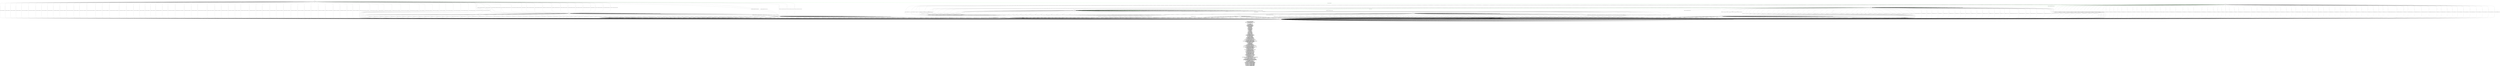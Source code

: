 digraph g {

    labelloc = "b"
    label = "Server/Client: Dropbear 2025.87
    Protocol Stage: TRANSPORT
KEX Algorithm: diffie-hellman-group14-sha256
Strict KEX enabled: true

 Messages used during testing: 
MSG_DEBUG
MSG_KEX_DH_GEX_GROUP
MSG_KEX_DH_GEX_INIT
MSG_KEX_DH_GEX_OLD_REQUEST
MSG_KEX_DH_GEX_REPLY
MSG_KEX_DH_GEX_REQUEST
MSG_KEXDH_INIT
MSG_KEXDH_REPLY
MSG_DISCONNECT
MSG_KEX_ECDH_INIT
MSG_KEX_ECDH_REPLY
MSG_EXT_INFO
MSG_KEX_HBR_INIT
MSG_KEX_HBR_REPLY
MSG_IGNORE
MSG_KEXINIT
MSG_NEWCOMPRESS
MSG_NEWKEYS
MSG_PING_OPENSSH
MSG_PONG_OPENSSH
MSG_KEX_RSA_DONE
MSG_KEX_RSA_PUBKEY
MSG_KEX_RSA_SECRET
MSG_SERVICE_ACCEPT
MSG_SERVICE_REQUEST_USERAUTH
MSG_SERVICE_REQUEST_CONNECTION
MSG_UNIMPLEMENTED
MSG_VERSION_EXCHANGE
MSG_USERAUTH_BANNER
MSG_USERAUTH_FAILURE
MSG_USERAUTH_INFO_REQUEST
MSG_USERAUTH_INFO_RESPONSE
MSG_USERAUTH_PASSWD_CHANGEREQ
MSG_USERAUTH_PK_OK
MSG_USERAUTH_REQUEST_HOSTBASED
MSG_USERAUTH_REQUEST_KEYBOARD_INTERACTIVE
MSG_USERAUTH_REQUEST_NONE
MSG_USERAUTH_REQUEST_PASSWORD
MSG_USERAUTH_REQUEST_PUBLICKEY_HOSTBOUND_OPENSSH
MSG_USERAUTH_REQUEST_PUBLICKEY
MSG_USERAUTH_REQUEST_UNKNOWN
MSG_USERAUTH_SUCCESS
MSG_CHANNEL_CLOSE
MSG_CHANNEL_DATA
MSG_CHANNEL_EOF
MSG_CHANNEL_EXTENDED_DATA
MSG_CHANNEL_FAILURE
MSG_CHANNEL_OPEN_CONFIRMATION
MSG_CHANNEL_OPEN_DIRECT_STREAMLOCAL_OPENSSH
MSG_CHANNEL_OPEN_DIRECT_TCPIP
MSG_CHANNEL_OPEN_FAILURE
MSG_CHANNEL_OPEN_FORWARDED_STREAMLOCAL_OPENSSH
MSG_CHANNEL_OPEN_FORWARDED_TCPIP
MSG_CHANNEL_OPEN_SESSION
MSG_CHANNEL_OPEN_TUN_OPENSSH
MSG_CHANNEL_OPEN_UNKNOWN
MSG_CHANNEL_OPEN_X11
MSG_CHANNEL_REQUEST_AUTH_AGENT_OPENSSH
MSG_CHANNEL_REQUEST_BREAK
MSG_CHANNEL_REQUEST_ENV
MSG_CHANNEL_REQUEST_EOW_OPENSSH
MSG_CHANNEL_REQUEST_EXEC
MSG_CHANNEL_REQUEST_EXIT_SIGNAL
MSG_CHANNEL_REQUEST_EXIT_STATUS
MSG_CHANNEL_REQUEST_PTY_REQ
MSG_CHANNEL_REQUEST_SHELL
MSG_CHANNEL_REQUEST_SIGNAL
MSG_CHANNEL_REQUEST_SUBSYSTEM
MSG_CHANNEL_REQUEST_UNKNOWN
MSG_CHANNEL_REQUEST_WINDOW_CHANGE
MSG_CHANNEL_REQUEST_X11_REQ
MSG_CHANNEL_REQUEST_XON_XOFF
MSG_CHANNEL_SUCCESS
MSG_CHANNEL_WINDOW_ADJUST
MSG_GLOBAL_REQUEST_CANCEL_STREAMLOCAL_FORWARD_OPENSSH
MSG_GLOBAL_REQUEST_CANCEL_TCPIP_FORWARD
MSG_REQUEST_FAILURE
MSG_GLOBAL_REQUEST_HOSTKEYS_OPENSSH
MSG_GLOBAL_REQUEST_HOSTKEYS_PROVE_OPENSSH
MSG_GLOBAL_REQUEST_NO_MORE_SESSIONS_OPENSSH
MSG_GLOBAL_REQUEST_STREAMLOCAL_FORWARD_OPENSSH
MSG_REQUEST_SUCCESS
MSG_GLOBAL_REQUEST_TCPIP_FORWARD
MSG_GLOBAL_REQUEST_UNKNOWN
MSG_UNKNOWN_ID_RESERVED_0
MSG_UNKNOWN_ID_TRANSPORT_GENERIC
MSG_UNKNOWN_ID_ALGORITHM_NEGOTIATION
MSG_UNKNOWN_ID_KEY_EXCHANGE_SPECIFIC
MSG_UNKNOWN_ID_USERAUTH_GENERIC
MSG_UNKNOWN_ID_USERAUTH_SPECIFIC
MSG_UNKNOWN_ID_CONNECTION_GENERIC
MSG_UNKNOWN_ID_CHANNEL_RELATED
MSG_UNKNOWN_ID_RESERVED_CLIENT
MSG_UNKNOWN_ID_RESERVED_PRIVATE
"
    fontsize = 30
    edge[decorate="true"]

	s0 [shape="circle" width="2.3" label="Protocol Version Exchanged
(s0

SocketState: [UP]" fixedsize="true" height="2.3"];
	s1 [shape="circle" width="2.3" label="Unknown State (s1)

SocketState: [UP]" fixedsize="true" height="2.3"];
	s2 [shape="circle" color="RED" width="2.3" label="TCP Closed
(s2

SocketState: [CLOSED, UP]" fixedsize="true" height="2.3"];
	s3 [shape="circle" width="2.3" label="KEX: Algorithms Negotiated
(s3

SocketState: [UP]" fixedsize="true" height="2.3"];
	s4 [shape="circle" width="2.3" label="KEX: Keys Derived
(s4

SocketState: [UP]" fixedsize="true" height="2.3"];
	s5 [shape="circle" width="2.3" label="Protocol Completed
(s5

SocketState: [UP]" fixedsize="true" height="2.3"];
	s6 [shape="circle" width="2.3" label="Unknown State (s6)

SocketState: [UP]" fixedsize="true" height="2.3"];
	s7 [shape="circle" width="2.3" label="Unknown State (s7)

SocketState: [UP]" fixedsize="true" height="2.3"];
	s8 [shape="circle" width="2.3" label="Unknown State (s8)

SocketState: [UP]" fixedsize="true" height="2.3"];
	s9 [shape="circle" width="2.3" label="Unknown State (s9)

SocketState: [UP]" fixedsize="true" height="2.3"];
	s0 -> s1 [label="MSG_DEBUG / KeyExchangeInitMessage"];
	s0 -> s1 [label="MSG_KEX_DH_GEX_GROUP / KeyExchangeInitMessage,UnimplementedMessage"];
	s0 -> s1 [label="MSG_KEX_DH_GEX_INIT / KeyExchangeInitMessage,UnimplementedMessage"];
	s0 -> s1 [label="MSG_KEX_DH_GEX_OLD_REQUEST / KeyExchangeInitMessage,UnimplementedMessage"];
	s0 -> s9 [label="MSG_KEX_DH_GEX_REPLY / KeyExchangeInitMessage,UnimplementedMessage"];
	s0 -> s1 [label="MSG_KEX_DH_GEX_REQUEST / KeyExchangeInitMessage,UnimplementedMessage"];
	s0 -> s1 [label="MSG_KEXDH_INIT / KeyExchangeInitMessage,UnimplementedMessage"];
	s0 -> s9 [label="MSG_KEXDH_REPLY / KeyExchangeInitMessage,UnimplementedMessage"];
	s0 -> s2 [label="MSG_DISCONNECT / KeyExchangeInitMessage"];
	s0 -> s1 [label="MSG_KEX_ECDH_INIT / KeyExchangeInitMessage,UnimplementedMessage"];
	s0 -> s9 [label="MSG_KEX_ECDH_REPLY / KeyExchangeInitMessage,UnimplementedMessage"];
	s0 -> s1 [label="MSG_EXT_INFO / KeyExchangeInitMessage,UnimplementedMessage"];
	s0 -> s1 [label="MSG_KEX_HBR_INIT / KeyExchangeInitMessage,UnimplementedMessage"];
	s0 -> s9 [label="MSG_KEX_HBR_REPLY / KeyExchangeInitMessage,UnimplementedMessage"];
	s0 -> s1 [label="MSG_IGNORE / KeyExchangeInitMessage"];
	s0 -> s3 [color="GREEN" style="bold" label="MSG_KEXINIT / KeyExchangeInitMessage"];
	s0 -> s1 [label="MSG_NEWCOMPRESS / KeyExchangeInitMessage,UnimplementedMessage"];
	s0 -> s1 [label="MSG_NEWKEYS / KeyExchangeInitMessage,UnimplementedMessage"];
	s0 -> s2 [label="MSG_PING_OPENSSH / KeyExchangeInitMessage"];
	s0 -> s2 [label="MSG_PONG_OPENSSH / KeyExchangeInitMessage"];
	s0 -> s9 [label="MSG_KEX_RSA_DONE / KeyExchangeInitMessage,UnimplementedMessage"];
	s0 -> s1 [label="MSG_KEX_RSA_PUBKEY / KeyExchangeInitMessage,UnimplementedMessage"];
	s0 -> s1 [label="MSG_KEX_RSA_SECRET / KeyExchangeInitMessage,UnimplementedMessage"];
	s0 -> s2 [label="MSG_SERVICE_ACCEPT / KeyExchangeInitMessage"];
	s0 -> s2 [label="MSG_SERVICE_REQUEST_USERAUTH / KeyExchangeInitMessage"];
	s0 -> s2 [label="MSG_SERVICE_REQUEST_CONNECTION / KeyExchangeInitMessage"];
	s0 -> s1 [label="MSG_UNIMPLEMENTED / KeyExchangeInitMessage"];
	s0 -> s2 [label="MSG_VERSION_EXCHANGE / KeyExchangeInitMessage"];
	s0 -> s2 [label="MSG_USERAUTH_BANNER / KeyExchangeInitMessage"];
	s0 -> s2 [label="MSG_USERAUTH_FAILURE / KeyExchangeInitMessage"];
	s0 -> s2 [label="MSG_USERAUTH_INFO_REQUEST / KeyExchangeInitMessage"];
	s0 -> s2 [label="MSG_USERAUTH_INFO_RESPONSE / KeyExchangeInitMessage"];
	s0 -> s2 [label="MSG_USERAUTH_PASSWD_CHANGEREQ / KeyExchangeInitMessage"];
	s0 -> s2 [label="MSG_USERAUTH_PK_OK / KeyExchangeInitMessage"];
	s0 -> s2 [label="MSG_USERAUTH_REQUEST_HOSTBASED / KeyExchangeInitMessage"];
	s0 -> s2 [label="MSG_USERAUTH_REQUEST_KEYBOARD_INTERACTIVE / KeyExchangeInitMessage"];
	s0 -> s2 [label="MSG_USERAUTH_REQUEST_NONE / KeyExchangeInitMessage"];
	s0 -> s2 [label="MSG_USERAUTH_REQUEST_PASSWORD / KeyExchangeInitMessage"];
	s0 -> s2 [label="MSG_USERAUTH_REQUEST_PUBLICKEY_HOSTBOUND_OPENSSH / KeyExchangeInitMessage"];
	s0 -> s2 [label="MSG_USERAUTH_REQUEST_PUBLICKEY / KeyExchangeInitMessage"];
	s0 -> s2 [label="MSG_USERAUTH_REQUEST_UNKNOWN / KeyExchangeInitMessage"];
	s0 -> s2 [label="MSG_USERAUTH_SUCCESS / KeyExchangeInitMessage"];
	s0 -> s2 [label="MSG_CHANNEL_CLOSE / KeyExchangeInitMessage"];
	s0 -> s2 [label="MSG_CHANNEL_DATA / KeyExchangeInitMessage"];
	s0 -> s2 [label="MSG_CHANNEL_EOF / KeyExchangeInitMessage"];
	s0 -> s2 [label="MSG_CHANNEL_EXTENDED_DATA / KeyExchangeInitMessage"];
	s0 -> s2 [label="MSG_CHANNEL_FAILURE / KeyExchangeInitMessage"];
	s0 -> s2 [label="MSG_CHANNEL_OPEN_CONFIRMATION / KeyExchangeInitMessage"];
	s0 -> s2 [label="MSG_CHANNEL_OPEN_DIRECT_STREAMLOCAL_OPENSSH / KeyExchangeInitMessage"];
	s0 -> s2 [label="MSG_CHANNEL_OPEN_DIRECT_TCPIP / KeyExchangeInitMessage"];
	s0 -> s2 [label="MSG_CHANNEL_OPEN_FAILURE / KeyExchangeInitMessage"];
	s0 -> s2 [label="MSG_CHANNEL_OPEN_FORWARDED_STREAMLOCAL_OPENSSH / KeyExchangeInitMessage"];
	s0 -> s2 [label="MSG_CHANNEL_OPEN_FORWARDED_TCPIP / KeyExchangeInitMessage"];
	s0 -> s2 [label="MSG_CHANNEL_OPEN_SESSION / KeyExchangeInitMessage"];
	s0 -> s2 [label="MSG_CHANNEL_OPEN_TUN_OPENSSH / KeyExchangeInitMessage"];
	s0 -> s2 [label="MSG_CHANNEL_OPEN_UNKNOWN / KeyExchangeInitMessage"];
	s0 -> s2 [label="MSG_CHANNEL_OPEN_X11 / KeyExchangeInitMessage"];
	s0 -> s2 [label="MSG_CHANNEL_REQUEST_AUTH_AGENT_OPENSSH / KeyExchangeInitMessage"];
	s0 -> s2 [label="MSG_CHANNEL_REQUEST_BREAK / KeyExchangeInitMessage"];
	s0 -> s2 [label="MSG_CHANNEL_REQUEST_ENV / KeyExchangeInitMessage"];
	s0 -> s2 [label="MSG_CHANNEL_REQUEST_EOW_OPENSSH / KeyExchangeInitMessage"];
	s0 -> s2 [label="MSG_CHANNEL_REQUEST_EXEC / KeyExchangeInitMessage"];
	s0 -> s2 [label="MSG_CHANNEL_REQUEST_EXIT_SIGNAL / KeyExchangeInitMessage"];
	s0 -> s2 [label="MSG_CHANNEL_REQUEST_EXIT_STATUS / KeyExchangeInitMessage"];
	s0 -> s2 [label="MSG_CHANNEL_REQUEST_PTY_REQ / KeyExchangeInitMessage"];
	s0 -> s2 [label="MSG_CHANNEL_REQUEST_SHELL / KeyExchangeInitMessage"];
	s0 -> s2 [label="MSG_CHANNEL_REQUEST_SIGNAL / KeyExchangeInitMessage"];
	s0 -> s2 [label="MSG_CHANNEL_REQUEST_SUBSYSTEM / KeyExchangeInitMessage"];
	s0 -> s2 [label="MSG_CHANNEL_REQUEST_UNKNOWN / KeyExchangeInitMessage"];
	s0 -> s2 [label="MSG_CHANNEL_REQUEST_WINDOW_CHANGE / KeyExchangeInitMessage"];
	s0 -> s2 [label="MSG_CHANNEL_REQUEST_X11_REQ / KeyExchangeInitMessage"];
	s0 -> s2 [label="MSG_CHANNEL_REQUEST_XON_XOFF / KeyExchangeInitMessage"];
	s0 -> s2 [label="MSG_CHANNEL_SUCCESS / KeyExchangeInitMessage"];
	s0 -> s2 [label="MSG_CHANNEL_WINDOW_ADJUST / KeyExchangeInitMessage"];
	s0 -> s2 [label="MSG_GLOBAL_REQUEST_CANCEL_STREAMLOCAL_FORWARD_OPENSSH / KeyExchangeInitMessage"];
	s0 -> s2 [label="MSG_GLOBAL_REQUEST_CANCEL_TCPIP_FORWARD / KeyExchangeInitMessage"];
	s0 -> s2 [label="MSG_REQUEST_FAILURE / KeyExchangeInitMessage"];
	s0 -> s2 [label="MSG_GLOBAL_REQUEST_HOSTKEYS_OPENSSH / KeyExchangeInitMessage"];
	s0 -> s2 [label="MSG_GLOBAL_REQUEST_HOSTKEYS_PROVE_OPENSSH / KeyExchangeInitMessage"];
	s0 -> s2 [label="MSG_GLOBAL_REQUEST_NO_MORE_SESSIONS_OPENSSH / KeyExchangeInitMessage"];
	s0 -> s2 [label="MSG_GLOBAL_REQUEST_STREAMLOCAL_FORWARD_OPENSSH / KeyExchangeInitMessage"];
	s0 -> s2 [label="MSG_REQUEST_SUCCESS / KeyExchangeInitMessage"];
	s0 -> s2 [label="MSG_GLOBAL_REQUEST_TCPIP_FORWARD / KeyExchangeInitMessage"];
	s0 -> s2 [label="MSG_GLOBAL_REQUEST_UNKNOWN / KeyExchangeInitMessage"];
	s0 -> s2 [label="MSG_UNKNOWN_ID_RESERVED_0 / KeyExchangeInitMessage"];
	s0 -> s1 [label="MSG_UNKNOWN_ID_TRANSPORT_GENERIC / KeyExchangeInitMessage,UnimplementedMessage"];
	s0 -> s1 [label="MSG_UNKNOWN_ID_ALGORITHM_NEGOTIATION / KeyExchangeInitMessage,UnimplementedMessage"];
	s0 -> s1 [label="MSG_UNKNOWN_ID_KEY_EXCHANGE_SPECIFIC / KeyExchangeInitMessage,UnimplementedMessage"];
	s0 -> s2 [label="MSG_UNKNOWN_ID_USERAUTH_GENERIC / KeyExchangeInitMessage"];
	s0 -> s2 [label="MSG_UNKNOWN_ID_USERAUTH_SPECIFIC / KeyExchangeInitMessage"];
	s0 -> s2 [label="MSG_UNKNOWN_ID_CONNECTION_GENERIC / KeyExchangeInitMessage"];
	s0 -> s2 [label="MSG_UNKNOWN_ID_CHANNEL_RELATED / KeyExchangeInitMessage"];
	s0 -> s2 [label="MSG_UNKNOWN_ID_RESERVED_CLIENT / KeyExchangeInitMessage"];
	s0 -> s2 [label="MSG_UNKNOWN_ID_RESERVED_PRIVATE / KeyExchangeInitMessage"];
	s1 -> s1 [label="MSG_DEBUG / [No output]"];
	s1 -> s1 [label="MSG_KEX_DH_GEX_GROUP / UnimplementedMessage"];
	s1 -> s1 [label="MSG_KEX_DH_GEX_INIT / UnimplementedMessage"];
	s1 -> s1 [label="MSG_KEX_DH_GEX_OLD_REQUEST / UnimplementedMessage"];
	s1 -> s9 [label="MSG_KEX_DH_GEX_REPLY / UnimplementedMessage"];
	s1 -> s1 [label="MSG_KEX_DH_GEX_REQUEST / UnimplementedMessage"];
	s1 -> s1 [label="MSG_KEXDH_INIT / UnimplementedMessage"];
	s1 -> s9 [label="MSG_KEXDH_REPLY / UnimplementedMessage"];
	s1 -> s2 [label="MSG_DISCONNECT / [No output]"];
	s1 -> s1 [label="MSG_KEX_ECDH_INIT / UnimplementedMessage"];
	s1 -> s9 [label="MSG_KEX_ECDH_REPLY / UnimplementedMessage"];
	s1 -> s1 [label="MSG_EXT_INFO / UnimplementedMessage"];
	s1 -> s1 [label="MSG_KEX_HBR_INIT / UnimplementedMessage"];
	s1 -> s9 [label="MSG_KEX_HBR_REPLY / UnimplementedMessage"];
	s1 -> s1 [label="MSG_IGNORE / [No output]"];
	s1 -> s2 [label="MSG_KEXINIT / [No output]"];
	s1 -> s1 [label="MSG_NEWCOMPRESS / UnimplementedMessage"];
	s1 -> s1 [label="MSG_NEWKEYS / UnimplementedMessage"];
	s1 -> s2 [label="MSG_PING_OPENSSH / [No output]"];
	s1 -> s2 [label="MSG_PONG_OPENSSH / [No output]"];
	s1 -> s9 [label="MSG_KEX_RSA_DONE / UnimplementedMessage"];
	s1 -> s1 [label="MSG_KEX_RSA_PUBKEY / UnimplementedMessage"];
	s1 -> s1 [label="MSG_KEX_RSA_SECRET / UnimplementedMessage"];
	s1 -> s2 [label="MSG_SERVICE_ACCEPT / [No output]"];
	s1 -> s2 [label="MSG_SERVICE_REQUEST_USERAUTH / [No output]"];
	s1 -> s2 [label="MSG_SERVICE_REQUEST_CONNECTION / [No output]"];
	s1 -> s1 [label="MSG_UNIMPLEMENTED / [No output]"];
	s1 -> s2 [label="MSG_VERSION_EXCHANGE / [No output]"];
	s1 -> s2 [label="MSG_USERAUTH_BANNER / [No output]"];
	s1 -> s2 [label="MSG_USERAUTH_FAILURE / [No output]"];
	s1 -> s2 [label="MSG_USERAUTH_INFO_REQUEST / [No output]"];
	s1 -> s2 [label="MSG_USERAUTH_INFO_RESPONSE / [No output]"];
	s1 -> s2 [label="MSG_USERAUTH_PASSWD_CHANGEREQ / [No output]"];
	s1 -> s2 [label="MSG_USERAUTH_PK_OK / [No output]"];
	s1 -> s2 [label="MSG_USERAUTH_REQUEST_HOSTBASED / [No output]"];
	s1 -> s2 [label="MSG_USERAUTH_REQUEST_KEYBOARD_INTERACTIVE / [No output]"];
	s1 -> s2 [label="MSG_USERAUTH_REQUEST_NONE / [No output]"];
	s1 -> s2 [label="MSG_USERAUTH_REQUEST_PASSWORD / [No output]"];
	s1 -> s2 [label="MSG_USERAUTH_REQUEST_PUBLICKEY_HOSTBOUND_OPENSSH / [No output]"];
	s1 -> s2 [label="MSG_USERAUTH_REQUEST_PUBLICKEY / [No output]"];
	s1 -> s2 [label="MSG_USERAUTH_REQUEST_UNKNOWN / [No output]"];
	s1 -> s2 [label="MSG_USERAUTH_SUCCESS / [No output]"];
	s1 -> s2 [label="MSG_CHANNEL_CLOSE / [No output]"];
	s1 -> s2 [label="MSG_CHANNEL_DATA / [No output]"];
	s1 -> s2 [label="MSG_CHANNEL_EOF / [No output]"];
	s1 -> s2 [label="MSG_CHANNEL_EXTENDED_DATA / [No output]"];
	s1 -> s2 [label="MSG_CHANNEL_FAILURE / [No output]"];
	s1 -> s2 [label="MSG_CHANNEL_OPEN_CONFIRMATION / [No output]"];
	s1 -> s2 [label="MSG_CHANNEL_OPEN_DIRECT_STREAMLOCAL_OPENSSH / [No output]"];
	s1 -> s2 [label="MSG_CHANNEL_OPEN_DIRECT_TCPIP / [No output]"];
	s1 -> s2 [label="MSG_CHANNEL_OPEN_FAILURE / [No output]"];
	s1 -> s2 [label="MSG_CHANNEL_OPEN_FORWARDED_STREAMLOCAL_OPENSSH / [No output]"];
	s1 -> s2 [label="MSG_CHANNEL_OPEN_FORWARDED_TCPIP / [No output]"];
	s1 -> s2 [label="MSG_CHANNEL_OPEN_SESSION / [No output]"];
	s1 -> s2 [label="MSG_CHANNEL_OPEN_TUN_OPENSSH / [No output]"];
	s1 -> s2 [label="MSG_CHANNEL_OPEN_UNKNOWN / [No output]"];
	s1 -> s2 [label="MSG_CHANNEL_OPEN_X11 / [No output]"];
	s1 -> s2 [label="MSG_CHANNEL_REQUEST_AUTH_AGENT_OPENSSH / [No output]"];
	s1 -> s2 [label="MSG_CHANNEL_REQUEST_BREAK / [No output]"];
	s1 -> s2 [label="MSG_CHANNEL_REQUEST_ENV / [No output]"];
	s1 -> s2 [label="MSG_CHANNEL_REQUEST_EOW_OPENSSH / [No output]"];
	s1 -> s2 [label="MSG_CHANNEL_REQUEST_EXEC / [No output]"];
	s1 -> s2 [label="MSG_CHANNEL_REQUEST_EXIT_SIGNAL / [No output]"];
	s1 -> s2 [label="MSG_CHANNEL_REQUEST_EXIT_STATUS / [No output]"];
	s1 -> s2 [label="MSG_CHANNEL_REQUEST_PTY_REQ / [No output]"];
	s1 -> s2 [label="MSG_CHANNEL_REQUEST_SHELL / [No output]"];
	s1 -> s2 [label="MSG_CHANNEL_REQUEST_SIGNAL / [No output]"];
	s1 -> s2 [label="MSG_CHANNEL_REQUEST_SUBSYSTEM / [No output]"];
	s1 -> s2 [label="MSG_CHANNEL_REQUEST_UNKNOWN / [No output]"];
	s1 -> s2 [label="MSG_CHANNEL_REQUEST_WINDOW_CHANGE / [No output]"];
	s1 -> s2 [label="MSG_CHANNEL_REQUEST_X11_REQ / [No output]"];
	s1 -> s2 [label="MSG_CHANNEL_REQUEST_XON_XOFF / [No output]"];
	s1 -> s2 [label="MSG_CHANNEL_SUCCESS / [No output]"];
	s1 -> s2 [label="MSG_CHANNEL_WINDOW_ADJUST / [No output]"];
	s1 -> s2 [label="MSG_GLOBAL_REQUEST_CANCEL_STREAMLOCAL_FORWARD_OPENSSH / [No output]"];
	s1 -> s2 [label="MSG_GLOBAL_REQUEST_CANCEL_TCPIP_FORWARD / [No output]"];
	s1 -> s2 [label="MSG_REQUEST_FAILURE / [No output]"];
	s1 -> s2 [label="MSG_GLOBAL_REQUEST_HOSTKEYS_OPENSSH / [No output]"];
	s1 -> s2 [label="MSG_GLOBAL_REQUEST_HOSTKEYS_PROVE_OPENSSH / [No output]"];
	s1 -> s2 [label="MSG_GLOBAL_REQUEST_NO_MORE_SESSIONS_OPENSSH / [No output]"];
	s1 -> s2 [label="MSG_GLOBAL_REQUEST_STREAMLOCAL_FORWARD_OPENSSH / [No output]"];
	s1 -> s2 [label="MSG_REQUEST_SUCCESS / [No output]"];
	s1 -> s2 [label="MSG_GLOBAL_REQUEST_TCPIP_FORWARD / [No output]"];
	s1 -> s2 [label="MSG_GLOBAL_REQUEST_UNKNOWN / [No output]"];
	s1 -> s2 [label="MSG_UNKNOWN_ID_RESERVED_0 / [No output]"];
	s1 -> s1 [label="MSG_UNKNOWN_ID_TRANSPORT_GENERIC / UnimplementedMessage"];
	s1 -> s1 [label="MSG_UNKNOWN_ID_ALGORITHM_NEGOTIATION / UnimplementedMessage"];
	s1 -> s1 [label="MSG_UNKNOWN_ID_KEY_EXCHANGE_SPECIFIC / UnimplementedMessage"];
	s1 -> s2 [label="MSG_UNKNOWN_ID_USERAUTH_GENERIC / [No output]"];
	s1 -> s2 [label="MSG_UNKNOWN_ID_USERAUTH_SPECIFIC / [No output]"];
	s1 -> s2 [label="MSG_UNKNOWN_ID_CONNECTION_GENERIC / [No output]"];
	s1 -> s2 [label="MSG_UNKNOWN_ID_CHANNEL_RELATED / [No output]"];
	s1 -> s2 [label="MSG_UNKNOWN_ID_RESERVED_CLIENT / [No output]"];
	s1 -> s2 [label="MSG_UNKNOWN_ID_RESERVED_PRIVATE / [No output]"];
	s2 -> s2 [label="MSG_DEBUG / [No output]"];
	s2 -> s2 [label="MSG_KEX_DH_GEX_GROUP / [No output]"];
	s2 -> s2 [label="MSG_KEX_DH_GEX_INIT / [No output]"];
	s2 -> s2 [label="MSG_KEX_DH_GEX_OLD_REQUEST / [No output]"];
	s2 -> s2 [label="MSG_KEX_DH_GEX_REPLY / [No output]"];
	s2 -> s2 [label="MSG_KEX_DH_GEX_REQUEST / [No output]"];
	s2 -> s2 [label="MSG_KEXDH_INIT / [No output]"];
	s2 -> s2 [label="MSG_KEXDH_REPLY / [No output]"];
	s2 -> s2 [label="MSG_DISCONNECT / [No output]"];
	s2 -> s2 [label="MSG_KEX_ECDH_INIT / [No output]"];
	s2 -> s2 [label="MSG_KEX_ECDH_REPLY / [No output]"];
	s2 -> s2 [label="MSG_EXT_INFO / [No output]"];
	s2 -> s2 [label="MSG_KEX_HBR_INIT / [No output]"];
	s2 -> s2 [label="MSG_KEX_HBR_REPLY / [No output]"];
	s2 -> s2 [label="MSG_IGNORE / [No output]"];
	s2 -> s2 [label="MSG_KEXINIT / [No output]"];
	s2 -> s2 [label="MSG_NEWCOMPRESS / [No output]"];
	s2 -> s2 [label="MSG_NEWKEYS / [No output]"];
	s2 -> s2 [label="MSG_PING_OPENSSH / [No output]"];
	s2 -> s2 [label="MSG_PONG_OPENSSH / [No output]"];
	s2 -> s2 [label="MSG_KEX_RSA_DONE / [No output]"];
	s2 -> s2 [label="MSG_KEX_RSA_PUBKEY / [No output]"];
	s2 -> s2 [label="MSG_KEX_RSA_SECRET / [No output]"];
	s2 -> s2 [label="MSG_SERVICE_ACCEPT / [No output]"];
	s2 -> s2 [label="MSG_SERVICE_REQUEST_USERAUTH / [No output]"];
	s2 -> s2 [label="MSG_SERVICE_REQUEST_CONNECTION / [No output]"];
	s2 -> s2 [label="MSG_UNIMPLEMENTED / [No output]"];
	s2 -> s2 [label="MSG_VERSION_EXCHANGE / [No output]"];
	s2 -> s2 [label="MSG_USERAUTH_BANNER / [No output]"];
	s2 -> s2 [label="MSG_USERAUTH_FAILURE / [No output]"];
	s2 -> s2 [label="MSG_USERAUTH_INFO_REQUEST / [No output]"];
	s2 -> s2 [label="MSG_USERAUTH_INFO_RESPONSE / [No output]"];
	s2 -> s2 [label="MSG_USERAUTH_PASSWD_CHANGEREQ / [No output]"];
	s2 -> s2 [label="MSG_USERAUTH_PK_OK / [No output]"];
	s2 -> s2 [label="MSG_USERAUTH_REQUEST_HOSTBASED / [No output]"];
	s2 -> s2 [label="MSG_USERAUTH_REQUEST_KEYBOARD_INTERACTIVE / [No output]"];
	s2 -> s2 [label="MSG_USERAUTH_REQUEST_NONE / [No output]"];
	s2 -> s2 [label="MSG_USERAUTH_REQUEST_PASSWORD / [No output]"];
	s2 -> s2 [label="MSG_USERAUTH_REQUEST_PUBLICKEY_HOSTBOUND_OPENSSH / [No output]"];
	s2 -> s2 [label="MSG_USERAUTH_REQUEST_PUBLICKEY / [No output]"];
	s2 -> s2 [label="MSG_USERAUTH_REQUEST_UNKNOWN / [No output]"];
	s2 -> s2 [label="MSG_USERAUTH_SUCCESS / [No output]"];
	s2 -> s2 [label="MSG_CHANNEL_CLOSE / [No output]"];
	s2 -> s2 [label="MSG_CHANNEL_DATA / [No output]"];
	s2 -> s2 [label="MSG_CHANNEL_EOF / [No output]"];
	s2 -> s2 [label="MSG_CHANNEL_EXTENDED_DATA / [No output]"];
	s2 -> s2 [label="MSG_CHANNEL_FAILURE / [No output]"];
	s2 -> s2 [label="MSG_CHANNEL_OPEN_CONFIRMATION / [No output]"];
	s2 -> s2 [label="MSG_CHANNEL_OPEN_DIRECT_STREAMLOCAL_OPENSSH / [No output]"];
	s2 -> s2 [label="MSG_CHANNEL_OPEN_DIRECT_TCPIP / [No output]"];
	s2 -> s2 [label="MSG_CHANNEL_OPEN_FAILURE / [No output]"];
	s2 -> s2 [label="MSG_CHANNEL_OPEN_FORWARDED_STREAMLOCAL_OPENSSH / [No output]"];
	s2 -> s2 [label="MSG_CHANNEL_OPEN_FORWARDED_TCPIP / [No output]"];
	s2 -> s2 [label="MSG_CHANNEL_OPEN_SESSION / [No output]"];
	s2 -> s2 [label="MSG_CHANNEL_OPEN_TUN_OPENSSH / [No output]"];
	s2 -> s2 [label="MSG_CHANNEL_OPEN_UNKNOWN / [No output]"];
	s2 -> s2 [label="MSG_CHANNEL_OPEN_X11 / [No output]"];
	s2 -> s2 [label="MSG_CHANNEL_REQUEST_AUTH_AGENT_OPENSSH / [No output]"];
	s2 -> s2 [label="MSG_CHANNEL_REQUEST_BREAK / [No output]"];
	s2 -> s2 [label="MSG_CHANNEL_REQUEST_ENV / [No output]"];
	s2 -> s2 [label="MSG_CHANNEL_REQUEST_EOW_OPENSSH / [No output]"];
	s2 -> s2 [label="MSG_CHANNEL_REQUEST_EXEC / [No output]"];
	s2 -> s2 [label="MSG_CHANNEL_REQUEST_EXIT_SIGNAL / [No output]"];
	s2 -> s2 [label="MSG_CHANNEL_REQUEST_EXIT_STATUS / [No output]"];
	s2 -> s2 [label="MSG_CHANNEL_REQUEST_PTY_REQ / [No output]"];
	s2 -> s2 [label="MSG_CHANNEL_REQUEST_SHELL / [No output]"];
	s2 -> s2 [label="MSG_CHANNEL_REQUEST_SIGNAL / [No output]"];
	s2 -> s2 [label="MSG_CHANNEL_REQUEST_SUBSYSTEM / [No output]"];
	s2 -> s2 [label="MSG_CHANNEL_REQUEST_UNKNOWN / [No output]"];
	s2 -> s2 [label="MSG_CHANNEL_REQUEST_WINDOW_CHANGE / [No output]"];
	s2 -> s2 [label="MSG_CHANNEL_REQUEST_X11_REQ / [No output]"];
	s2 -> s2 [label="MSG_CHANNEL_REQUEST_XON_XOFF / [No output]"];
	s2 -> s2 [label="MSG_CHANNEL_SUCCESS / [No output]"];
	s2 -> s2 [label="MSG_CHANNEL_WINDOW_ADJUST / [No output]"];
	s2 -> s2 [label="MSG_GLOBAL_REQUEST_CANCEL_STREAMLOCAL_FORWARD_OPENSSH / [No output]"];
	s2 -> s2 [label="MSG_GLOBAL_REQUEST_CANCEL_TCPIP_FORWARD / [No output]"];
	s2 -> s2 [label="MSG_REQUEST_FAILURE / [No output]"];
	s2 -> s2 [label="MSG_GLOBAL_REQUEST_HOSTKEYS_OPENSSH / [No output]"];
	s2 -> s2 [label="MSG_GLOBAL_REQUEST_HOSTKEYS_PROVE_OPENSSH / [No output]"];
	s2 -> s2 [label="MSG_GLOBAL_REQUEST_NO_MORE_SESSIONS_OPENSSH / [No output]"];
	s2 -> s2 [label="MSG_GLOBAL_REQUEST_STREAMLOCAL_FORWARD_OPENSSH / [No output]"];
	s2 -> s2 [label="MSG_REQUEST_SUCCESS / [No output]"];
	s2 -> s2 [label="MSG_GLOBAL_REQUEST_TCPIP_FORWARD / [No output]"];
	s2 -> s2 [label="MSG_GLOBAL_REQUEST_UNKNOWN / [No output]"];
	s2 -> s2 [label="MSG_UNKNOWN_ID_RESERVED_0 / [No output]"];
	s2 -> s2 [label="MSG_UNKNOWN_ID_TRANSPORT_GENERIC / [No output]"];
	s2 -> s2 [label="MSG_UNKNOWN_ID_ALGORITHM_NEGOTIATION / [No output]"];
	s2 -> s2 [label="MSG_UNKNOWN_ID_KEY_EXCHANGE_SPECIFIC / [No output]"];
	s2 -> s2 [label="MSG_UNKNOWN_ID_USERAUTH_GENERIC / [No output]"];
	s2 -> s2 [label="MSG_UNKNOWN_ID_USERAUTH_SPECIFIC / [No output]"];
	s2 -> s2 [label="MSG_UNKNOWN_ID_CONNECTION_GENERIC / [No output]"];
	s2 -> s2 [label="MSG_UNKNOWN_ID_CHANNEL_RELATED / [No output]"];
	s2 -> s2 [label="MSG_UNKNOWN_ID_RESERVED_CLIENT / [No output]"];
	s2 -> s2 [label="MSG_UNKNOWN_ID_RESERVED_PRIVATE / [No output]"];
	s3 -> s2 [label="MSG_DEBUG / [No output]"];
	s3 -> s2 [label="MSG_KEX_DH_GEX_GROUP / [No output]"];
	s3 -> s2 [label="MSG_KEX_DH_GEX_INIT / [No output]"];
	s3 -> s2 [label="MSG_KEX_DH_GEX_OLD_REQUEST / [No output]"];
	s3 -> s2 [label="MSG_KEX_DH_GEX_REPLY / [No output]"];
	s3 -> s2 [label="MSG_KEX_DH_GEX_REQUEST / [No output]"];
	s3 -> s4 [color="GREEN" style="bold" label="MSG_KEXDH_INIT / DhKeyExchangeReplyMessage,NewKeysMessage"];
	s3 -> s2 [label="MSG_KEXDH_REPLY / [No output]"];
	s3 -> s2 [label="MSG_DISCONNECT / [No output]"];
	s3 -> s7 [label="MSG_KEX_ECDH_INIT / DhKeyExchangeReplyMessage,NewKeysMessage"];
	s3 -> s2 [label="MSG_KEX_ECDH_REPLY / [No output]"];
	s3 -> s2 [label="MSG_EXT_INFO / [No output]"];
	s3 -> s2 [label="MSG_KEX_HBR_INIT / [No output]"];
	s3 -> s2 [label="MSG_KEX_HBR_REPLY / [No output]"];
	s3 -> s2 [label="MSG_IGNORE / [No output]"];
	s3 -> s2 [label="MSG_KEXINIT / [No output]"];
	s3 -> s2 [label="MSG_NEWCOMPRESS / [No output]"];
	s3 -> s2 [label="MSG_NEWKEYS / [No output]"];
	s3 -> s2 [label="MSG_PING_OPENSSH / [No output]"];
	s3 -> s2 [label="MSG_PONG_OPENSSH / [No output]"];
	s3 -> s2 [label="MSG_KEX_RSA_DONE / [No output]"];
	s3 -> s2 [label="MSG_KEX_RSA_PUBKEY / [No output]"];
	s3 -> s2 [label="MSG_KEX_RSA_SECRET / [No output]"];
	s3 -> s2 [label="MSG_SERVICE_ACCEPT / [No output]"];
	s3 -> s2 [label="MSG_SERVICE_REQUEST_USERAUTH / [No output]"];
	s3 -> s2 [label="MSG_SERVICE_REQUEST_CONNECTION / [No output]"];
	s3 -> s2 [label="MSG_UNIMPLEMENTED / [No output]"];
	s3 -> s2 [label="MSG_VERSION_EXCHANGE / [No output]"];
	s3 -> s2 [label="MSG_USERAUTH_BANNER / [No output]"];
	s3 -> s2 [label="MSG_USERAUTH_FAILURE / [No output]"];
	s3 -> s2 [label="MSG_USERAUTH_INFO_REQUEST / [No output]"];
	s3 -> s2 [label="MSG_USERAUTH_INFO_RESPONSE / [No output]"];
	s3 -> s2 [label="MSG_USERAUTH_PASSWD_CHANGEREQ / [No output]"];
	s3 -> s2 [label="MSG_USERAUTH_PK_OK / [No output]"];
	s3 -> s2 [label="MSG_USERAUTH_REQUEST_HOSTBASED / [No output]"];
	s3 -> s2 [label="MSG_USERAUTH_REQUEST_KEYBOARD_INTERACTIVE / [No output]"];
	s3 -> s2 [label="MSG_USERAUTH_REQUEST_NONE / [No output]"];
	s3 -> s2 [label="MSG_USERAUTH_REQUEST_PASSWORD / [No output]"];
	s3 -> s2 [label="MSG_USERAUTH_REQUEST_PUBLICKEY_HOSTBOUND_OPENSSH / [No output]"];
	s3 -> s2 [label="MSG_USERAUTH_REQUEST_PUBLICKEY / [No output]"];
	s3 -> s2 [label="MSG_USERAUTH_REQUEST_UNKNOWN / [No output]"];
	s3 -> s2 [label="MSG_USERAUTH_SUCCESS / [No output]"];
	s3 -> s2 [label="MSG_CHANNEL_CLOSE / [No output]"];
	s3 -> s2 [label="MSG_CHANNEL_DATA / [No output]"];
	s3 -> s2 [label="MSG_CHANNEL_EOF / [No output]"];
	s3 -> s2 [label="MSG_CHANNEL_EXTENDED_DATA / [No output]"];
	s3 -> s2 [label="MSG_CHANNEL_FAILURE / [No output]"];
	s3 -> s2 [label="MSG_CHANNEL_OPEN_CONFIRMATION / [No output]"];
	s3 -> s2 [label="MSG_CHANNEL_OPEN_DIRECT_STREAMLOCAL_OPENSSH / [No output]"];
	s3 -> s2 [label="MSG_CHANNEL_OPEN_DIRECT_TCPIP / [No output]"];
	s3 -> s2 [label="MSG_CHANNEL_OPEN_FAILURE / [No output]"];
	s3 -> s2 [label="MSG_CHANNEL_OPEN_FORWARDED_STREAMLOCAL_OPENSSH / [No output]"];
	s3 -> s2 [label="MSG_CHANNEL_OPEN_FORWARDED_TCPIP / [No output]"];
	s3 -> s2 [label="MSG_CHANNEL_OPEN_SESSION / [No output]"];
	s3 -> s2 [label="MSG_CHANNEL_OPEN_TUN_OPENSSH / [No output]"];
	s3 -> s2 [label="MSG_CHANNEL_OPEN_UNKNOWN / [No output]"];
	s3 -> s2 [label="MSG_CHANNEL_OPEN_X11 / [No output]"];
	s3 -> s2 [label="MSG_CHANNEL_REQUEST_AUTH_AGENT_OPENSSH / [No output]"];
	s3 -> s2 [label="MSG_CHANNEL_REQUEST_BREAK / [No output]"];
	s3 -> s2 [label="MSG_CHANNEL_REQUEST_ENV / [No output]"];
	s3 -> s2 [label="MSG_CHANNEL_REQUEST_EOW_OPENSSH / [No output]"];
	s3 -> s2 [label="MSG_CHANNEL_REQUEST_EXEC / [No output]"];
	s3 -> s2 [label="MSG_CHANNEL_REQUEST_EXIT_SIGNAL / [No output]"];
	s3 -> s2 [label="MSG_CHANNEL_REQUEST_EXIT_STATUS / [No output]"];
	s3 -> s2 [label="MSG_CHANNEL_REQUEST_PTY_REQ / [No output]"];
	s3 -> s2 [label="MSG_CHANNEL_REQUEST_SHELL / [No output]"];
	s3 -> s2 [label="MSG_CHANNEL_REQUEST_SIGNAL / [No output]"];
	s3 -> s2 [label="MSG_CHANNEL_REQUEST_SUBSYSTEM / [No output]"];
	s3 -> s2 [label="MSG_CHANNEL_REQUEST_UNKNOWN / [No output]"];
	s3 -> s2 [label="MSG_CHANNEL_REQUEST_WINDOW_CHANGE / [No output]"];
	s3 -> s2 [label="MSG_CHANNEL_REQUEST_X11_REQ / [No output]"];
	s3 -> s2 [label="MSG_CHANNEL_REQUEST_XON_XOFF / [No output]"];
	s3 -> s2 [label="MSG_CHANNEL_SUCCESS / [No output]"];
	s3 -> s2 [label="MSG_CHANNEL_WINDOW_ADJUST / [No output]"];
	s3 -> s2 [label="MSG_GLOBAL_REQUEST_CANCEL_STREAMLOCAL_FORWARD_OPENSSH / [No output]"];
	s3 -> s2 [label="MSG_GLOBAL_REQUEST_CANCEL_TCPIP_FORWARD / [No output]"];
	s3 -> s2 [label="MSG_REQUEST_FAILURE / [No output]"];
	s3 -> s2 [label="MSG_GLOBAL_REQUEST_HOSTKEYS_OPENSSH / [No output]"];
	s3 -> s2 [label="MSG_GLOBAL_REQUEST_HOSTKEYS_PROVE_OPENSSH / [No output]"];
	s3 -> s2 [label="MSG_GLOBAL_REQUEST_NO_MORE_SESSIONS_OPENSSH / [No output]"];
	s3 -> s2 [label="MSG_GLOBAL_REQUEST_STREAMLOCAL_FORWARD_OPENSSH / [No output]"];
	s3 -> s2 [label="MSG_REQUEST_SUCCESS / [No output]"];
	s3 -> s2 [label="MSG_GLOBAL_REQUEST_TCPIP_FORWARD / [No output]"];
	s3 -> s2 [label="MSG_GLOBAL_REQUEST_UNKNOWN / [No output]"];
	s3 -> s2 [label="MSG_UNKNOWN_ID_RESERVED_0 / [No output]"];
	s3 -> s2 [label="MSG_UNKNOWN_ID_TRANSPORT_GENERIC / [No output]"];
	s3 -> s2 [label="MSG_UNKNOWN_ID_ALGORITHM_NEGOTIATION / [No output]"];
	s3 -> s2 [label="MSG_UNKNOWN_ID_KEY_EXCHANGE_SPECIFIC / [No output]"];
	s3 -> s2 [label="MSG_UNKNOWN_ID_USERAUTH_GENERIC / [No output]"];
	s3 -> s2 [label="MSG_UNKNOWN_ID_USERAUTH_SPECIFIC / [No output]"];
	s3 -> s2 [label="MSG_UNKNOWN_ID_CONNECTION_GENERIC / [No output]"];
	s3 -> s2 [label="MSG_UNKNOWN_ID_CHANNEL_RELATED / [No output]"];
	s3 -> s2 [label="MSG_UNKNOWN_ID_RESERVED_CLIENT / [No output]"];
	s3 -> s2 [label="MSG_UNKNOWN_ID_RESERVED_PRIVATE / [No output]"];
	s4 -> s4 [label="MSG_DEBUG / [No output]"];
	s4 -> s4 [label="MSG_KEX_DH_GEX_GROUP / UnimplementedMessage"];
	s4 -> s4 [label="MSG_KEX_DH_GEX_INIT / UnimplementedMessage"];
	s4 -> s4 [label="MSG_KEX_DH_GEX_OLD_REQUEST / UnimplementedMessage"];
	s4 -> s6 [label="MSG_KEX_DH_GEX_REPLY / UnimplementedMessage"];
	s4 -> s4 [label="MSG_KEX_DH_GEX_REQUEST / UnimplementedMessage"];
	s4 -> s4 [label="MSG_KEXDH_INIT / UnimplementedMessage"];
	s4 -> s6 [label="MSG_KEXDH_REPLY / UnimplementedMessage"];
	s4 -> s2 [label="MSG_DISCONNECT / [No output]"];
	s4 -> s4 [label="MSG_KEX_ECDH_INIT / UnimplementedMessage"];
	s4 -> s6 [label="MSG_KEX_ECDH_REPLY / UnimplementedMessage"];
	s4 -> s4 [label="MSG_EXT_INFO / UnimplementedMessage"];
	s4 -> s4 [label="MSG_KEX_HBR_INIT / UnimplementedMessage"];
	s4 -> s6 [label="MSG_KEX_HBR_REPLY / UnimplementedMessage"];
	s4 -> s4 [label="MSG_IGNORE / [No output]"];
	s4 -> s2 [label="MSG_KEXINIT / [No output]"];
	s4 -> s4 [label="MSG_NEWCOMPRESS / UnimplementedMessage"];
	s4 -> s5 [color="GREEN" style="bold" label="MSG_NEWKEYS / [No output]"];
	s4 -> s2 [label="MSG_PING_OPENSSH / [No output]"];
	s4 -> s2 [label="MSG_PONG_OPENSSH / [No output]"];
	s4 -> s4 [label="MSG_KEX_RSA_DONE / UnimplementedMessage"];
	s4 -> s4 [label="MSG_KEX_RSA_PUBKEY / UnimplementedMessage"];
	s4 -> s4 [label="MSG_KEX_RSA_SECRET / UnimplementedMessage"];
	s4 -> s2 [label="MSG_SERVICE_ACCEPT / [No output]"];
	s4 -> s2 [label="MSG_SERVICE_REQUEST_USERAUTH / [No output]"];
	s4 -> s2 [label="MSG_SERVICE_REQUEST_CONNECTION / [No output]"];
	s4 -> s4 [label="MSG_UNIMPLEMENTED / [No output]"];
	s4 -> s2 [label="MSG_VERSION_EXCHANGE / [No output]"];
	s4 -> s2 [label="MSG_USERAUTH_BANNER / [No output]"];
	s4 -> s2 [label="MSG_USERAUTH_FAILURE / [No output]"];
	s4 -> s2 [label="MSG_USERAUTH_INFO_REQUEST / [No output]"];
	s4 -> s2 [label="MSG_USERAUTH_INFO_RESPONSE / [No output]"];
	s4 -> s2 [label="MSG_USERAUTH_PASSWD_CHANGEREQ / [No output]"];
	s4 -> s2 [label="MSG_USERAUTH_PK_OK / [No output]"];
	s4 -> s2 [label="MSG_USERAUTH_REQUEST_HOSTBASED / [No output]"];
	s4 -> s2 [label="MSG_USERAUTH_REQUEST_KEYBOARD_INTERACTIVE / [No output]"];
	s4 -> s2 [label="MSG_USERAUTH_REQUEST_NONE / [No output]"];
	s4 -> s2 [label="MSG_USERAUTH_REQUEST_PASSWORD / [No output]"];
	s4 -> s2 [label="MSG_USERAUTH_REQUEST_PUBLICKEY_HOSTBOUND_OPENSSH / [No output]"];
	s4 -> s2 [label="MSG_USERAUTH_REQUEST_PUBLICKEY / [No output]"];
	s4 -> s2 [label="MSG_USERAUTH_REQUEST_UNKNOWN / [No output]"];
	s4 -> s2 [label="MSG_USERAUTH_SUCCESS / [No output]"];
	s4 -> s2 [label="MSG_CHANNEL_CLOSE / [No output]"];
	s4 -> s2 [label="MSG_CHANNEL_DATA / [No output]"];
	s4 -> s2 [label="MSG_CHANNEL_EOF / [No output]"];
	s4 -> s2 [label="MSG_CHANNEL_EXTENDED_DATA / [No output]"];
	s4 -> s2 [label="MSG_CHANNEL_FAILURE / [No output]"];
	s4 -> s2 [label="MSG_CHANNEL_OPEN_CONFIRMATION / [No output]"];
	s4 -> s2 [label="MSG_CHANNEL_OPEN_DIRECT_STREAMLOCAL_OPENSSH / [No output]"];
	s4 -> s2 [label="MSG_CHANNEL_OPEN_DIRECT_TCPIP / [No output]"];
	s4 -> s2 [label="MSG_CHANNEL_OPEN_FAILURE / [No output]"];
	s4 -> s2 [label="MSG_CHANNEL_OPEN_FORWARDED_STREAMLOCAL_OPENSSH / [No output]"];
	s4 -> s2 [label="MSG_CHANNEL_OPEN_FORWARDED_TCPIP / [No output]"];
	s4 -> s2 [label="MSG_CHANNEL_OPEN_SESSION / [No output]"];
	s4 -> s2 [label="MSG_CHANNEL_OPEN_TUN_OPENSSH / [No output]"];
	s4 -> s2 [label="MSG_CHANNEL_OPEN_UNKNOWN / [No output]"];
	s4 -> s2 [label="MSG_CHANNEL_OPEN_X11 / [No output]"];
	s4 -> s2 [label="MSG_CHANNEL_REQUEST_AUTH_AGENT_OPENSSH / [No output]"];
	s4 -> s2 [label="MSG_CHANNEL_REQUEST_BREAK / [No output]"];
	s4 -> s2 [label="MSG_CHANNEL_REQUEST_ENV / [No output]"];
	s4 -> s2 [label="MSG_CHANNEL_REQUEST_EOW_OPENSSH / [No output]"];
	s4 -> s2 [label="MSG_CHANNEL_REQUEST_EXEC / [No output]"];
	s4 -> s2 [label="MSG_CHANNEL_REQUEST_EXIT_SIGNAL / [No output]"];
	s4 -> s2 [label="MSG_CHANNEL_REQUEST_EXIT_STATUS / [No output]"];
	s4 -> s2 [label="MSG_CHANNEL_REQUEST_PTY_REQ / [No output]"];
	s4 -> s2 [label="MSG_CHANNEL_REQUEST_SHELL / [No output]"];
	s4 -> s2 [label="MSG_CHANNEL_REQUEST_SIGNAL / [No output]"];
	s4 -> s2 [label="MSG_CHANNEL_REQUEST_SUBSYSTEM / [No output]"];
	s4 -> s2 [label="MSG_CHANNEL_REQUEST_UNKNOWN / [No output]"];
	s4 -> s2 [label="MSG_CHANNEL_REQUEST_WINDOW_CHANGE / [No output]"];
	s4 -> s2 [label="MSG_CHANNEL_REQUEST_X11_REQ / [No output]"];
	s4 -> s2 [label="MSG_CHANNEL_REQUEST_XON_XOFF / [No output]"];
	s4 -> s2 [label="MSG_CHANNEL_SUCCESS / [No output]"];
	s4 -> s2 [label="MSG_CHANNEL_WINDOW_ADJUST / [No output]"];
	s4 -> s2 [label="MSG_GLOBAL_REQUEST_CANCEL_STREAMLOCAL_FORWARD_OPENSSH / [No output]"];
	s4 -> s2 [label="MSG_GLOBAL_REQUEST_CANCEL_TCPIP_FORWARD / [No output]"];
	s4 -> s2 [label="MSG_REQUEST_FAILURE / [No output]"];
	s4 -> s2 [label="MSG_GLOBAL_REQUEST_HOSTKEYS_OPENSSH / [No output]"];
	s4 -> s2 [label="MSG_GLOBAL_REQUEST_HOSTKEYS_PROVE_OPENSSH / [No output]"];
	s4 -> s2 [label="MSG_GLOBAL_REQUEST_NO_MORE_SESSIONS_OPENSSH / [No output]"];
	s4 -> s2 [label="MSG_GLOBAL_REQUEST_STREAMLOCAL_FORWARD_OPENSSH / [No output]"];
	s4 -> s2 [label="MSG_REQUEST_SUCCESS / [No output]"];
	s4 -> s2 [label="MSG_GLOBAL_REQUEST_TCPIP_FORWARD / [No output]"];
	s4 -> s2 [label="MSG_GLOBAL_REQUEST_UNKNOWN / [No output]"];
	s4 -> s2 [label="MSG_UNKNOWN_ID_RESERVED_0 / [No output]"];
	s4 -> s4 [label="MSG_UNKNOWN_ID_TRANSPORT_GENERIC / UnimplementedMessage"];
	s4 -> s4 [label="MSG_UNKNOWN_ID_ALGORITHM_NEGOTIATION / UnimplementedMessage"];
	s4 -> s4 [label="MSG_UNKNOWN_ID_KEY_EXCHANGE_SPECIFIC / UnimplementedMessage"];
	s4 -> s2 [label="MSG_UNKNOWN_ID_USERAUTH_GENERIC / [No output]"];
	s4 -> s2 [label="MSG_UNKNOWN_ID_USERAUTH_SPECIFIC / [No output]"];
	s4 -> s2 [label="MSG_UNKNOWN_ID_CONNECTION_GENERIC / [No output]"];
	s4 -> s2 [label="MSG_UNKNOWN_ID_CHANNEL_RELATED / [No output]"];
	s4 -> s2 [label="MSG_UNKNOWN_ID_RESERVED_CLIENT / [No output]"];
	s4 -> s2 [label="MSG_UNKNOWN_ID_RESERVED_PRIVATE / [No output]"];
	s5 -> s5 [label="MSG_DEBUG / [No output]"];
	s5 -> s5 [label="MSG_KEX_DH_GEX_GROUP / UnimplementedMessage"];
	s5 -> s5 [label="MSG_KEX_DH_GEX_INIT / UnimplementedMessage"];
	s5 -> s2 [label="MSG_KEX_DH_GEX_OLD_REQUEST / [No output]"];
	s5 -> s5 [label="MSG_KEX_DH_GEX_REPLY / UnimplementedMessage"];
	s5 -> s5 [label="MSG_KEX_DH_GEX_REQUEST / UnimplementedMessage"];
	s5 -> s2 [label="MSG_KEXDH_INIT / [No output]"];
	s5 -> s5 [label="MSG_KEXDH_REPLY / UnimplementedMessage"];
	s5 -> s2 [label="MSG_DISCONNECT / [No output]"];
	s5 -> s2 [label="MSG_KEX_ECDH_INIT / [No output]"];
	s5 -> s5 [label="MSG_KEX_ECDH_REPLY / UnimplementedMessage"];
	s5 -> s5 [label="MSG_EXT_INFO / UnimplementedMessage"];
	s5 -> s2 [label="MSG_KEX_HBR_INIT / [No output]"];
	s5 -> s5 [label="MSG_KEX_HBR_REPLY / UnimplementedMessage"];
	s5 -> s5 [label="MSG_IGNORE / [No output]"];
	s5 -> s8 [label="MSG_KEXINIT / KeyExchangeInitMessage"];
	s5 -> s5 [label="MSG_NEWCOMPRESS / UnimplementedMessage"];
	s5 -> s2 [label="MSG_NEWKEYS / [No output]"];
	s5 -> s2 [label="MSG_PING_OPENSSH / [No output]"];
	s5 -> s2 [label="MSG_PONG_OPENSSH / [No output]"];
	s5 -> s5 [label="MSG_KEX_RSA_DONE / UnimplementedMessage"];
	s5 -> s2 [label="MSG_KEX_RSA_PUBKEY / [No output]"];
	s5 -> s5 [label="MSG_KEX_RSA_SECRET / UnimplementedMessage"];
	s5 -> s5 [label="MSG_SERVICE_ACCEPT / UnimplementedMessage"];
	s5 -> s5 [color="GREEN" style="bold" label="MSG_SERVICE_REQUEST_USERAUTH / ServiceAcceptMessage"];
	s5 -> s2 [label="MSG_SERVICE_REQUEST_CONNECTION / [No output]"];
	s5 -> s5 [label="MSG_UNIMPLEMENTED / [No output]"];
	s5 -> s2 [label="MSG_VERSION_EXCHANGE / [No output]"];
	s5 -> s5 [label="MSG_USERAUTH_BANNER / UnimplementedMessage"];
	s5 -> s5 [label="MSG_USERAUTH_FAILURE / UnimplementedMessage"];
	s5 -> s5 [label="MSG_USERAUTH_INFO_REQUEST / UnimplementedMessage"];
	s5 -> s2 [label="MSG_USERAUTH_INFO_RESPONSE / [No output]"];
	s5 -> s5 [label="MSG_USERAUTH_PASSWD_CHANGEREQ / UnimplementedMessage"];
	s5 -> s5 [label="MSG_USERAUTH_PK_OK / UnimplementedMessage"];
	s5 -> s5 [label="MSG_USERAUTH_REQUEST_HOSTBASED / UserAuthFailureMessage"];
	s5 -> s5 [label="MSG_USERAUTH_REQUEST_KEYBOARD_INTERACTIVE / UserAuthFailureMessage"];
	s5 -> s5 [label="MSG_USERAUTH_REQUEST_NONE / UserAuthFailureMessage"];
	s5 -> s5 [label="MSG_USERAUTH_REQUEST_PASSWORD / UserAuthFailureMessage"];
	s5 -> s5 [label="MSG_USERAUTH_REQUEST_PUBLICKEY_HOSTBOUND_OPENSSH / UserAuthFailureMessage"];
	s5 -> s2 [label="MSG_USERAUTH_REQUEST_PUBLICKEY / [No output]"];
	s5 -> s5 [label="MSG_USERAUTH_REQUEST_UNKNOWN / UserAuthFailureMessage"];
	s5 -> s5 [label="MSG_USERAUTH_SUCCESS / UnimplementedMessage"];
	s5 -> s2 [label="MSG_CHANNEL_CLOSE / [No output]"];
	s5 -> s2 [label="MSG_CHANNEL_DATA / [No output]"];
	s5 -> s2 [label="MSG_CHANNEL_EOF / [No output]"];
	s5 -> s2 [label="MSG_CHANNEL_EXTENDED_DATA / [No output]"];
	s5 -> s2 [label="MSG_CHANNEL_FAILURE / [No output]"];
	s5 -> s2 [label="MSG_CHANNEL_OPEN_CONFIRMATION / [No output]"];
	s5 -> s2 [label="MSG_CHANNEL_OPEN_DIRECT_STREAMLOCAL_OPENSSH / [No output]"];
	s5 -> s2 [label="MSG_CHANNEL_OPEN_DIRECT_TCPIP / [No output]"];
	s5 -> s2 [label="MSG_CHANNEL_OPEN_FAILURE / [No output]"];
	s5 -> s2 [label="MSG_CHANNEL_OPEN_FORWARDED_STREAMLOCAL_OPENSSH / [No output]"];
	s5 -> s2 [label="MSG_CHANNEL_OPEN_FORWARDED_TCPIP / [No output]"];
	s5 -> s2 [label="MSG_CHANNEL_OPEN_SESSION / [No output]"];
	s5 -> s2 [label="MSG_CHANNEL_OPEN_TUN_OPENSSH / [No output]"];
	s5 -> s2 [label="MSG_CHANNEL_OPEN_UNKNOWN / [No output]"];
	s5 -> s2 [label="MSG_CHANNEL_OPEN_X11 / [No output]"];
	s5 -> s2 [label="MSG_CHANNEL_REQUEST_AUTH_AGENT_OPENSSH / [No output]"];
	s5 -> s2 [label="MSG_CHANNEL_REQUEST_BREAK / [No output]"];
	s5 -> s2 [label="MSG_CHANNEL_REQUEST_ENV / [No output]"];
	s5 -> s2 [label="MSG_CHANNEL_REQUEST_EOW_OPENSSH / [No output]"];
	s5 -> s2 [label="MSG_CHANNEL_REQUEST_EXEC / [No output]"];
	s5 -> s2 [label="MSG_CHANNEL_REQUEST_EXIT_SIGNAL / [No output]"];
	s5 -> s2 [label="MSG_CHANNEL_REQUEST_EXIT_STATUS / [No output]"];
	s5 -> s2 [label="MSG_CHANNEL_REQUEST_PTY_REQ / [No output]"];
	s5 -> s2 [label="MSG_CHANNEL_REQUEST_SHELL / [No output]"];
	s5 -> s2 [label="MSG_CHANNEL_REQUEST_SIGNAL / [No output]"];
	s5 -> s2 [label="MSG_CHANNEL_REQUEST_SUBSYSTEM / [No output]"];
	s5 -> s2 [label="MSG_CHANNEL_REQUEST_UNKNOWN / [No output]"];
	s5 -> s2 [label="MSG_CHANNEL_REQUEST_WINDOW_CHANGE / [No output]"];
	s5 -> s2 [label="MSG_CHANNEL_REQUEST_X11_REQ / [No output]"];
	s5 -> s2 [label="MSG_CHANNEL_REQUEST_XON_XOFF / [No output]"];
	s5 -> s2 [label="MSG_CHANNEL_SUCCESS / [No output]"];
	s5 -> s2 [label="MSG_CHANNEL_WINDOW_ADJUST / [No output]"];
	s5 -> s2 [label="MSG_GLOBAL_REQUEST_CANCEL_STREAMLOCAL_FORWARD_OPENSSH / [No output]"];
	s5 -> s2 [label="MSG_GLOBAL_REQUEST_CANCEL_TCPIP_FORWARD / [No output]"];
	s5 -> s2 [label="MSG_REQUEST_FAILURE / [No output]"];
	s5 -> s2 [label="MSG_GLOBAL_REQUEST_HOSTKEYS_OPENSSH / [No output]"];
	s5 -> s2 [label="MSG_GLOBAL_REQUEST_HOSTKEYS_PROVE_OPENSSH / [No output]"];
	s5 -> s2 [label="MSG_GLOBAL_REQUEST_NO_MORE_SESSIONS_OPENSSH / [No output]"];
	s5 -> s2 [label="MSG_GLOBAL_REQUEST_STREAMLOCAL_FORWARD_OPENSSH / [No output]"];
	s5 -> s2 [label="MSG_REQUEST_SUCCESS / [No output]"];
	s5 -> s2 [label="MSG_GLOBAL_REQUEST_TCPIP_FORWARD / [No output]"];
	s5 -> s2 [label="MSG_GLOBAL_REQUEST_UNKNOWN / [No output]"];
	s5 -> s5 [label="MSG_UNKNOWN_ID_RESERVED_0 / UnimplementedMessage"];
	s5 -> s5 [label="MSG_UNKNOWN_ID_TRANSPORT_GENERIC / UnimplementedMessage"];
	s5 -> s5 [label="MSG_UNKNOWN_ID_ALGORITHM_NEGOTIATION / UnimplementedMessage"];
	s5 -> s5 [label="MSG_UNKNOWN_ID_KEY_EXCHANGE_SPECIFIC / UnimplementedMessage"];
	s5 -> s5 [label="MSG_UNKNOWN_ID_USERAUTH_GENERIC / UnimplementedMessage"];
	s5 -> s2 [label="MSG_UNKNOWN_ID_USERAUTH_SPECIFIC / [No output]"];
	s5 -> s2 [label="MSG_UNKNOWN_ID_CONNECTION_GENERIC / [No output]"];
	s5 -> s2 [label="MSG_UNKNOWN_ID_CHANNEL_RELATED / [No output]"];
	s5 -> s2 [label="MSG_UNKNOWN_ID_RESERVED_CLIENT / [No output]"];
	s5 -> s2 [label="MSG_UNKNOWN_ID_RESERVED_PRIVATE / [No output]"];
	s6 -> s6 [label="MSG_DEBUG / [No output]"];
	s6 -> s6 [label="MSG_KEX_DH_GEX_GROUP / UnimplementedMessage"];
	s6 -> s6 [label="MSG_KEX_DH_GEX_INIT / UnimplementedMessage"];
	s6 -> s6 [label="MSG_KEX_DH_GEX_OLD_REQUEST / UnimplementedMessage"];
	s6 -> s6 [label="MSG_KEX_DH_GEX_REPLY / UnimplementedMessage"];
	s6 -> s6 [label="MSG_KEX_DH_GEX_REQUEST / UnimplementedMessage"];
	s6 -> s6 [label="MSG_KEXDH_INIT / UnimplementedMessage"];
	s6 -> s6 [label="MSG_KEXDH_REPLY / UnimplementedMessage"];
	s6 -> s2 [label="MSG_DISCONNECT / [No output]"];
	s6 -> s6 [label="MSG_KEX_ECDH_INIT / UnimplementedMessage"];
	s6 -> s6 [label="MSG_KEX_ECDH_REPLY / UnimplementedMessage"];
	s6 -> s6 [label="MSG_EXT_INFO / UnimplementedMessage"];
	s6 -> s6 [label="MSG_KEX_HBR_INIT / UnimplementedMessage"];
	s6 -> s6 [label="MSG_KEX_HBR_REPLY / UnimplementedMessage"];
	s6 -> s6 [label="MSG_IGNORE / [No output]"];
	s6 -> s2 [label="MSG_KEXINIT / [No output]"];
	s6 -> s6 [label="MSG_NEWCOMPRESS / UnimplementedMessage"];
	s6 -> s2 [label="MSG_NEWKEYS / [No output]"];
	s6 -> s2 [label="MSG_PING_OPENSSH / [No output]"];
	s6 -> s2 [label="MSG_PONG_OPENSSH / [No output]"];
	s6 -> s6 [label="MSG_KEX_RSA_DONE / UnimplementedMessage"];
	s6 -> s6 [label="MSG_KEX_RSA_PUBKEY / UnimplementedMessage"];
	s6 -> s6 [label="MSG_KEX_RSA_SECRET / UnimplementedMessage"];
	s6 -> s2 [label="MSG_SERVICE_ACCEPT / [No output]"];
	s6 -> s2 [label="MSG_SERVICE_REQUEST_USERAUTH / [No output]"];
	s6 -> s2 [label="MSG_SERVICE_REQUEST_CONNECTION / [No output]"];
	s6 -> s6 [label="MSG_UNIMPLEMENTED / [No output]"];
	s6 -> s2 [label="MSG_VERSION_EXCHANGE / [No output]"];
	s6 -> s2 [label="MSG_USERAUTH_BANNER / [No output]"];
	s6 -> s2 [label="MSG_USERAUTH_FAILURE / [No output]"];
	s6 -> s2 [label="MSG_USERAUTH_INFO_REQUEST / [No output]"];
	s6 -> s2 [label="MSG_USERAUTH_INFO_RESPONSE / [No output]"];
	s6 -> s2 [label="MSG_USERAUTH_PASSWD_CHANGEREQ / [No output]"];
	s6 -> s2 [label="MSG_USERAUTH_PK_OK / [No output]"];
	s6 -> s2 [label="MSG_USERAUTH_REQUEST_HOSTBASED / [No output]"];
	s6 -> s2 [label="MSG_USERAUTH_REQUEST_KEYBOARD_INTERACTIVE / [No output]"];
	s6 -> s2 [label="MSG_USERAUTH_REQUEST_NONE / [No output]"];
	s6 -> s2 [label="MSG_USERAUTH_REQUEST_PASSWORD / [No output]"];
	s6 -> s2 [label="MSG_USERAUTH_REQUEST_PUBLICKEY_HOSTBOUND_OPENSSH / [No output]"];
	s6 -> s2 [label="MSG_USERAUTH_REQUEST_PUBLICKEY / [No output]"];
	s6 -> s2 [label="MSG_USERAUTH_REQUEST_UNKNOWN / [No output]"];
	s6 -> s2 [label="MSG_USERAUTH_SUCCESS / [No output]"];
	s6 -> s2 [label="MSG_CHANNEL_CLOSE / [No output]"];
	s6 -> s2 [label="MSG_CHANNEL_DATA / [No output]"];
	s6 -> s2 [label="MSG_CHANNEL_EOF / [No output]"];
	s6 -> s2 [label="MSG_CHANNEL_EXTENDED_DATA / [No output]"];
	s6 -> s2 [label="MSG_CHANNEL_FAILURE / [No output]"];
	s6 -> s2 [label="MSG_CHANNEL_OPEN_CONFIRMATION / [No output]"];
	s6 -> s2 [label="MSG_CHANNEL_OPEN_DIRECT_STREAMLOCAL_OPENSSH / [No output]"];
	s6 -> s2 [label="MSG_CHANNEL_OPEN_DIRECT_TCPIP / [No output]"];
	s6 -> s2 [label="MSG_CHANNEL_OPEN_FAILURE / [No output]"];
	s6 -> s2 [label="MSG_CHANNEL_OPEN_FORWARDED_STREAMLOCAL_OPENSSH / [No output]"];
	s6 -> s2 [label="MSG_CHANNEL_OPEN_FORWARDED_TCPIP / [No output]"];
	s6 -> s2 [label="MSG_CHANNEL_OPEN_SESSION / [No output]"];
	s6 -> s2 [label="MSG_CHANNEL_OPEN_TUN_OPENSSH / [No output]"];
	s6 -> s2 [label="MSG_CHANNEL_OPEN_UNKNOWN / [No output]"];
	s6 -> s2 [label="MSG_CHANNEL_OPEN_X11 / [No output]"];
	s6 -> s2 [label="MSG_CHANNEL_REQUEST_AUTH_AGENT_OPENSSH / [No output]"];
	s6 -> s2 [label="MSG_CHANNEL_REQUEST_BREAK / [No output]"];
	s6 -> s2 [label="MSG_CHANNEL_REQUEST_ENV / [No output]"];
	s6 -> s2 [label="MSG_CHANNEL_REQUEST_EOW_OPENSSH / [No output]"];
	s6 -> s2 [label="MSG_CHANNEL_REQUEST_EXEC / [No output]"];
	s6 -> s2 [label="MSG_CHANNEL_REQUEST_EXIT_SIGNAL / [No output]"];
	s6 -> s2 [label="MSG_CHANNEL_REQUEST_EXIT_STATUS / [No output]"];
	s6 -> s2 [label="MSG_CHANNEL_REQUEST_PTY_REQ / [No output]"];
	s6 -> s2 [label="MSG_CHANNEL_REQUEST_SHELL / [No output]"];
	s6 -> s2 [label="MSG_CHANNEL_REQUEST_SIGNAL / [No output]"];
	s6 -> s2 [label="MSG_CHANNEL_REQUEST_SUBSYSTEM / [No output]"];
	s6 -> s2 [label="MSG_CHANNEL_REQUEST_UNKNOWN / [No output]"];
	s6 -> s2 [label="MSG_CHANNEL_REQUEST_WINDOW_CHANGE / [No output]"];
	s6 -> s2 [label="MSG_CHANNEL_REQUEST_X11_REQ / [No output]"];
	s6 -> s2 [label="MSG_CHANNEL_REQUEST_XON_XOFF / [No output]"];
	s6 -> s2 [label="MSG_CHANNEL_SUCCESS / [No output]"];
	s6 -> s2 [label="MSG_CHANNEL_WINDOW_ADJUST / [No output]"];
	s6 -> s2 [label="MSG_GLOBAL_REQUEST_CANCEL_STREAMLOCAL_FORWARD_OPENSSH / [No output]"];
	s6 -> s2 [label="MSG_GLOBAL_REQUEST_CANCEL_TCPIP_FORWARD / [No output]"];
	s6 -> s2 [label="MSG_REQUEST_FAILURE / [No output]"];
	s6 -> s2 [label="MSG_GLOBAL_REQUEST_HOSTKEYS_OPENSSH / [No output]"];
	s6 -> s2 [label="MSG_GLOBAL_REQUEST_HOSTKEYS_PROVE_OPENSSH / [No output]"];
	s6 -> s2 [label="MSG_GLOBAL_REQUEST_NO_MORE_SESSIONS_OPENSSH / [No output]"];
	s6 -> s2 [label="MSG_GLOBAL_REQUEST_STREAMLOCAL_FORWARD_OPENSSH / [No output]"];
	s6 -> s2 [label="MSG_REQUEST_SUCCESS / [No output]"];
	s6 -> s2 [label="MSG_GLOBAL_REQUEST_TCPIP_FORWARD / [No output]"];
	s6 -> s2 [label="MSG_GLOBAL_REQUEST_UNKNOWN / [No output]"];
	s6 -> s2 [label="MSG_UNKNOWN_ID_RESERVED_0 / [No output]"];
	s6 -> s6 [label="MSG_UNKNOWN_ID_TRANSPORT_GENERIC / UnimplementedMessage"];
	s6 -> s6 [label="MSG_UNKNOWN_ID_ALGORITHM_NEGOTIATION / UnimplementedMessage"];
	s6 -> s6 [label="MSG_UNKNOWN_ID_KEY_EXCHANGE_SPECIFIC / UnimplementedMessage"];
	s6 -> s2 [label="MSG_UNKNOWN_ID_USERAUTH_GENERIC / [No output]"];
	s6 -> s2 [label="MSG_UNKNOWN_ID_USERAUTH_SPECIFIC / [No output]"];
	s6 -> s2 [label="MSG_UNKNOWN_ID_CONNECTION_GENERIC / [No output]"];
	s6 -> s2 [label="MSG_UNKNOWN_ID_CHANNEL_RELATED / [No output]"];
	s6 -> s2 [label="MSG_UNKNOWN_ID_RESERVED_CLIENT / [No output]"];
	s6 -> s2 [label="MSG_UNKNOWN_ID_RESERVED_PRIVATE / [No output]"];
	s7 -> s7 [label="MSG_DEBUG / [No output]"];
	s7 -> s2 [label="MSG_KEX_DH_GEX_GROUP / [No output]"];
	s7 -> s2 [label="MSG_KEX_DH_GEX_INIT / [No output]"];
	s7 -> s2 [label="MSG_KEX_DH_GEX_OLD_REQUEST / [No output]"];
	s7 -> s2 [label="MSG_KEX_DH_GEX_REPLY / [No output]"];
	s7 -> s2 [label="MSG_KEX_DH_GEX_REQUEST / [No output]"];
	s7 -> s2 [label="MSG_KEXDH_INIT / [No output]"];
	s7 -> s2 [label="MSG_KEXDH_REPLY / [No output]"];
	s7 -> s2 [label="MSG_DISCONNECT / [No output]"];
	s7 -> s2 [label="MSG_KEX_ECDH_INIT / [No output]"];
	s7 -> s2 [label="MSG_KEX_ECDH_REPLY / [No output]"];
	s7 -> s2 [label="MSG_EXT_INFO / [No output]"];
	s7 -> s2 [label="MSG_KEX_HBR_INIT / [No output]"];
	s7 -> s2 [label="MSG_KEX_HBR_REPLY / [No output]"];
	s7 -> s7 [label="MSG_IGNORE / [No output]"];
	s7 -> s2 [label="MSG_KEXINIT / [No output]"];
	s7 -> s2 [label="MSG_NEWCOMPRESS / [No output]"];
	s7 -> s2 [label="MSG_NEWKEYS / [No output]"];
	s7 -> s2 [label="MSG_PING_OPENSSH / [No output]"];
	s7 -> s2 [label="MSG_PONG_OPENSSH / [No output]"];
	s7 -> s2 [label="MSG_KEX_RSA_DONE / [No output]"];
	s7 -> s2 [label="MSG_KEX_RSA_PUBKEY / [No output]"];
	s7 -> s2 [label="MSG_KEX_RSA_SECRET / [No output]"];
	s7 -> s2 [label="MSG_SERVICE_ACCEPT / [No output]"];
	s7 -> s2 [label="MSG_SERVICE_REQUEST_USERAUTH / [No output]"];
	s7 -> s2 [label="MSG_SERVICE_REQUEST_CONNECTION / [No output]"];
	s7 -> s7 [label="MSG_UNIMPLEMENTED / [No output]"];
	s7 -> s2 [label="MSG_VERSION_EXCHANGE / [No output]"];
	s7 -> s2 [label="MSG_USERAUTH_BANNER / [No output]"];
	s7 -> s2 [label="MSG_USERAUTH_FAILURE / [No output]"];
	s7 -> s2 [label="MSG_USERAUTH_INFO_REQUEST / [No output]"];
	s7 -> s2 [label="MSG_USERAUTH_INFO_RESPONSE / [No output]"];
	s7 -> s2 [label="MSG_USERAUTH_PASSWD_CHANGEREQ / [No output]"];
	s7 -> s2 [label="MSG_USERAUTH_PK_OK / [No output]"];
	s7 -> s2 [label="MSG_USERAUTH_REQUEST_HOSTBASED / [No output]"];
	s7 -> s2 [label="MSG_USERAUTH_REQUEST_KEYBOARD_INTERACTIVE / [No output]"];
	s7 -> s2 [label="MSG_USERAUTH_REQUEST_NONE / [No output]"];
	s7 -> s2 [label="MSG_USERAUTH_REQUEST_PASSWORD / [No output]"];
	s7 -> s2 [label="MSG_USERAUTH_REQUEST_PUBLICKEY_HOSTBOUND_OPENSSH / [No output]"];
	s7 -> s2 [label="MSG_USERAUTH_REQUEST_PUBLICKEY / [No output]"];
	s7 -> s2 [label="MSG_USERAUTH_REQUEST_UNKNOWN / [No output]"];
	s7 -> s2 [label="MSG_USERAUTH_SUCCESS / [No output]"];
	s7 -> s2 [label="MSG_CHANNEL_CLOSE / [No output]"];
	s7 -> s2 [label="MSG_CHANNEL_DATA / [No output]"];
	s7 -> s2 [label="MSG_CHANNEL_EOF / [No output]"];
	s7 -> s2 [label="MSG_CHANNEL_EXTENDED_DATA / [No output]"];
	s7 -> s2 [label="MSG_CHANNEL_FAILURE / [No output]"];
	s7 -> s2 [label="MSG_CHANNEL_OPEN_CONFIRMATION / [No output]"];
	s7 -> s2 [label="MSG_CHANNEL_OPEN_DIRECT_STREAMLOCAL_OPENSSH / [No output]"];
	s7 -> s2 [label="MSG_CHANNEL_OPEN_DIRECT_TCPIP / [No output]"];
	s7 -> s2 [label="MSG_CHANNEL_OPEN_FAILURE / [No output]"];
	s7 -> s2 [label="MSG_CHANNEL_OPEN_FORWARDED_STREAMLOCAL_OPENSSH / [No output]"];
	s7 -> s2 [label="MSG_CHANNEL_OPEN_FORWARDED_TCPIP / [No output]"];
	s7 -> s2 [label="MSG_CHANNEL_OPEN_SESSION / [No output]"];
	s7 -> s2 [label="MSG_CHANNEL_OPEN_TUN_OPENSSH / [No output]"];
	s7 -> s2 [label="MSG_CHANNEL_OPEN_UNKNOWN / [No output]"];
	s7 -> s2 [label="MSG_CHANNEL_OPEN_X11 / [No output]"];
	s7 -> s2 [label="MSG_CHANNEL_REQUEST_AUTH_AGENT_OPENSSH / [No output]"];
	s7 -> s2 [label="MSG_CHANNEL_REQUEST_BREAK / [No output]"];
	s7 -> s2 [label="MSG_CHANNEL_REQUEST_ENV / [No output]"];
	s7 -> s2 [label="MSG_CHANNEL_REQUEST_EOW_OPENSSH / [No output]"];
	s7 -> s2 [label="MSG_CHANNEL_REQUEST_EXEC / [No output]"];
	s7 -> s2 [label="MSG_CHANNEL_REQUEST_EXIT_SIGNAL / [No output]"];
	s7 -> s2 [label="MSG_CHANNEL_REQUEST_EXIT_STATUS / [No output]"];
	s7 -> s2 [label="MSG_CHANNEL_REQUEST_PTY_REQ / [No output]"];
	s7 -> s2 [label="MSG_CHANNEL_REQUEST_SHELL / [No output]"];
	s7 -> s2 [label="MSG_CHANNEL_REQUEST_SIGNAL / [No output]"];
	s7 -> s2 [label="MSG_CHANNEL_REQUEST_SUBSYSTEM / [No output]"];
	s7 -> s2 [label="MSG_CHANNEL_REQUEST_UNKNOWN / [No output]"];
	s7 -> s2 [label="MSG_CHANNEL_REQUEST_WINDOW_CHANGE / [No output]"];
	s7 -> s2 [label="MSG_CHANNEL_REQUEST_X11_REQ / [No output]"];
	s7 -> s2 [label="MSG_CHANNEL_REQUEST_XON_XOFF / [No output]"];
	s7 -> s2 [label="MSG_CHANNEL_SUCCESS / [No output]"];
	s7 -> s2 [label="MSG_CHANNEL_WINDOW_ADJUST / [No output]"];
	s7 -> s2 [label="MSG_GLOBAL_REQUEST_CANCEL_STREAMLOCAL_FORWARD_OPENSSH / [No output]"];
	s7 -> s2 [label="MSG_GLOBAL_REQUEST_CANCEL_TCPIP_FORWARD / [No output]"];
	s7 -> s2 [label="MSG_REQUEST_FAILURE / [No output]"];
	s7 -> s2 [label="MSG_GLOBAL_REQUEST_HOSTKEYS_OPENSSH / [No output]"];
	s7 -> s2 [label="MSG_GLOBAL_REQUEST_HOSTKEYS_PROVE_OPENSSH / [No output]"];
	s7 -> s2 [label="MSG_GLOBAL_REQUEST_NO_MORE_SESSIONS_OPENSSH / [No output]"];
	s7 -> s2 [label="MSG_GLOBAL_REQUEST_STREAMLOCAL_FORWARD_OPENSSH / [No output]"];
	s7 -> s2 [label="MSG_REQUEST_SUCCESS / [No output]"];
	s7 -> s2 [label="MSG_GLOBAL_REQUEST_TCPIP_FORWARD / [No output]"];
	s7 -> s2 [label="MSG_GLOBAL_REQUEST_UNKNOWN / [No output]"];
	s7 -> s2 [label="MSG_UNKNOWN_ID_RESERVED_0 / [No output]"];
	s7 -> s2 [label="MSG_UNKNOWN_ID_TRANSPORT_GENERIC / [No output]"];
	s7 -> s2 [label="MSG_UNKNOWN_ID_ALGORITHM_NEGOTIATION / [No output]"];
	s7 -> s2 [label="MSG_UNKNOWN_ID_KEY_EXCHANGE_SPECIFIC / [No output]"];
	s7 -> s2 [label="MSG_UNKNOWN_ID_USERAUTH_GENERIC / [No output]"];
	s7 -> s2 [label="MSG_UNKNOWN_ID_USERAUTH_SPECIFIC / [No output]"];
	s7 -> s2 [label="MSG_UNKNOWN_ID_CONNECTION_GENERIC / [No output]"];
	s7 -> s2 [label="MSG_UNKNOWN_ID_CHANNEL_RELATED / [No output]"];
	s7 -> s2 [label="MSG_UNKNOWN_ID_RESERVED_CLIENT / [No output]"];
	s7 -> s2 [label="MSG_UNKNOWN_ID_RESERVED_PRIVATE / [No output]"];
	s8 -> s8 [label="MSG_DEBUG / [No output]"];
	s8 -> s8 [label="MSG_KEX_DH_GEX_GROUP / UnimplementedMessage"];
	s8 -> s8 [label="MSG_KEX_DH_GEX_INIT / UnimplementedMessage"];
	s8 -> s2 [label="MSG_KEX_DH_GEX_OLD_REQUEST / [No output]"];
	s8 -> s8 [label="MSG_KEX_DH_GEX_REPLY / UnimplementedMessage"];
	s8 -> s8 [label="MSG_KEX_DH_GEX_REQUEST / UnimplementedMessage"];
	s8 -> s4 [label="MSG_KEXDH_INIT / DhKeyExchangeReplyMessage,NewKeysMessage"];
	s8 -> s8 [label="MSG_KEXDH_REPLY / UnimplementedMessage"];
	s8 -> s2 [label="MSG_DISCONNECT / [No output]"];
	s8 -> s7 [label="MSG_KEX_ECDH_INIT / DhKeyExchangeReplyMessage,NewKeysMessage"];
	s8 -> s8 [label="MSG_KEX_ECDH_REPLY / UnimplementedMessage"];
	s8 -> s8 [label="MSG_EXT_INFO / UnimplementedMessage"];
	s8 -> s2 [label="MSG_KEX_HBR_INIT / [No output]"];
	s8 -> s8 [label="MSG_KEX_HBR_REPLY / UnimplementedMessage"];
	s8 -> s8 [label="MSG_IGNORE / [No output]"];
	s8 -> s2 [label="MSG_KEXINIT / [No output]"];
	s8 -> s8 [label="MSG_NEWCOMPRESS / UnimplementedMessage"];
	s8 -> s2 [label="MSG_NEWKEYS / UnimplementedMessage"];
	s8 -> s2 [label="MSG_PING_OPENSSH / [No output]"];
	s8 -> s2 [label="MSG_PONG_OPENSSH / [No output]"];
	s8 -> s8 [label="MSG_KEX_RSA_DONE / UnimplementedMessage"];
	s8 -> s2 [label="MSG_KEX_RSA_PUBKEY / [No output]"];
	s8 -> s8 [label="MSG_KEX_RSA_SECRET / UnimplementedMessage"];
	s8 -> s2 [label="MSG_SERVICE_ACCEPT / [No output]"];
	s8 -> s2 [label="MSG_SERVICE_REQUEST_USERAUTH / [No output]"];
	s8 -> s2 [label="MSG_SERVICE_REQUEST_CONNECTION / [No output]"];
	s8 -> s8 [label="MSG_UNIMPLEMENTED / [No output]"];
	s8 -> s2 [label="MSG_VERSION_EXCHANGE / [No output]"];
	s8 -> s2 [label="MSG_USERAUTH_BANNER / [No output]"];
	s8 -> s2 [label="MSG_USERAUTH_FAILURE / [No output]"];
	s8 -> s2 [label="MSG_USERAUTH_INFO_REQUEST / [No output]"];
	s8 -> s2 [label="MSG_USERAUTH_INFO_RESPONSE / [No output]"];
	s8 -> s2 [label="MSG_USERAUTH_PASSWD_CHANGEREQ / [No output]"];
	s8 -> s2 [label="MSG_USERAUTH_PK_OK / [No output]"];
	s8 -> s2 [label="MSG_USERAUTH_REQUEST_HOSTBASED / [No output]"];
	s8 -> s2 [label="MSG_USERAUTH_REQUEST_KEYBOARD_INTERACTIVE / [No output]"];
	s8 -> s2 [label="MSG_USERAUTH_REQUEST_NONE / [No output]"];
	s8 -> s2 [label="MSG_USERAUTH_REQUEST_PASSWORD / [No output]"];
	s8 -> s2 [label="MSG_USERAUTH_REQUEST_PUBLICKEY_HOSTBOUND_OPENSSH / [No output]"];
	s8 -> s2 [label="MSG_USERAUTH_REQUEST_PUBLICKEY / [No output]"];
	s8 -> s2 [label="MSG_USERAUTH_REQUEST_UNKNOWN / [No output]"];
	s8 -> s2 [label="MSG_USERAUTH_SUCCESS / [No output]"];
	s8 -> s2 [label="MSG_CHANNEL_CLOSE / [No output]"];
	s8 -> s2 [label="MSG_CHANNEL_DATA / [No output]"];
	s8 -> s2 [label="MSG_CHANNEL_EOF / [No output]"];
	s8 -> s2 [label="MSG_CHANNEL_EXTENDED_DATA / [No output]"];
	s8 -> s2 [label="MSG_CHANNEL_FAILURE / [No output]"];
	s8 -> s2 [label="MSG_CHANNEL_OPEN_CONFIRMATION / [No output]"];
	s8 -> s2 [label="MSG_CHANNEL_OPEN_DIRECT_STREAMLOCAL_OPENSSH / [No output]"];
	s8 -> s2 [label="MSG_CHANNEL_OPEN_DIRECT_TCPIP / [No output]"];
	s8 -> s2 [label="MSG_CHANNEL_OPEN_FAILURE / [No output]"];
	s8 -> s2 [label="MSG_CHANNEL_OPEN_FORWARDED_STREAMLOCAL_OPENSSH / [No output]"];
	s8 -> s2 [label="MSG_CHANNEL_OPEN_FORWARDED_TCPIP / [No output]"];
	s8 -> s2 [label="MSG_CHANNEL_OPEN_SESSION / [No output]"];
	s8 -> s2 [label="MSG_CHANNEL_OPEN_TUN_OPENSSH / [No output]"];
	s8 -> s2 [label="MSG_CHANNEL_OPEN_UNKNOWN / [No output]"];
	s8 -> s2 [label="MSG_CHANNEL_OPEN_X11 / [No output]"];
	s8 -> s2 [label="MSG_CHANNEL_REQUEST_AUTH_AGENT_OPENSSH / [No output]"];
	s8 -> s2 [label="MSG_CHANNEL_REQUEST_BREAK / [No output]"];
	s8 -> s2 [label="MSG_CHANNEL_REQUEST_ENV / [No output]"];
	s8 -> s2 [label="MSG_CHANNEL_REQUEST_EOW_OPENSSH / [No output]"];
	s8 -> s2 [label="MSG_CHANNEL_REQUEST_EXEC / [No output]"];
	s8 -> s2 [label="MSG_CHANNEL_REQUEST_EXIT_SIGNAL / [No output]"];
	s8 -> s2 [label="MSG_CHANNEL_REQUEST_EXIT_STATUS / [No output]"];
	s8 -> s2 [label="MSG_CHANNEL_REQUEST_PTY_REQ / [No output]"];
	s8 -> s2 [label="MSG_CHANNEL_REQUEST_SHELL / [No output]"];
	s8 -> s2 [label="MSG_CHANNEL_REQUEST_SIGNAL / [No output]"];
	s8 -> s2 [label="MSG_CHANNEL_REQUEST_SUBSYSTEM / [No output]"];
	s8 -> s2 [label="MSG_CHANNEL_REQUEST_UNKNOWN / [No output]"];
	s8 -> s2 [label="MSG_CHANNEL_REQUEST_WINDOW_CHANGE / [No output]"];
	s8 -> s2 [label="MSG_CHANNEL_REQUEST_X11_REQ / [No output]"];
	s8 -> s2 [label="MSG_CHANNEL_REQUEST_XON_XOFF / [No output]"];
	s8 -> s2 [label="MSG_CHANNEL_SUCCESS / [No output]"];
	s8 -> s2 [label="MSG_CHANNEL_WINDOW_ADJUST / [No output]"];
	s8 -> s2 [label="MSG_GLOBAL_REQUEST_CANCEL_STREAMLOCAL_FORWARD_OPENSSH / [No output]"];
	s8 -> s2 [label="MSG_GLOBAL_REQUEST_CANCEL_TCPIP_FORWARD / [No output]"];
	s8 -> s2 [label="MSG_REQUEST_FAILURE / [No output]"];
	s8 -> s2 [label="MSG_GLOBAL_REQUEST_HOSTKEYS_OPENSSH / [No output]"];
	s8 -> s2 [label="MSG_GLOBAL_REQUEST_HOSTKEYS_PROVE_OPENSSH / [No output]"];
	s8 -> s2 [label="MSG_GLOBAL_REQUEST_NO_MORE_SESSIONS_OPENSSH / [No output]"];
	s8 -> s2 [label="MSG_GLOBAL_REQUEST_STREAMLOCAL_FORWARD_OPENSSH / [No output]"];
	s8 -> s2 [label="MSG_REQUEST_SUCCESS / [No output]"];
	s8 -> s2 [label="MSG_GLOBAL_REQUEST_TCPIP_FORWARD / [No output]"];
	s8 -> s2 [label="MSG_GLOBAL_REQUEST_UNKNOWN / [No output]"];
	s8 -> s2 [label="MSG_UNKNOWN_ID_RESERVED_0 / [No output]"];
	s8 -> s8 [label="MSG_UNKNOWN_ID_TRANSPORT_GENERIC / UnimplementedMessage"];
	s8 -> s8 [label="MSG_UNKNOWN_ID_ALGORITHM_NEGOTIATION / UnimplementedMessage"];
	s8 -> s8 [label="MSG_UNKNOWN_ID_KEY_EXCHANGE_SPECIFIC / UnimplementedMessage"];
	s8 -> s2 [label="MSG_UNKNOWN_ID_USERAUTH_GENERIC / [No output]"];
	s8 -> s2 [label="MSG_UNKNOWN_ID_USERAUTH_SPECIFIC / [No output]"];
	s8 -> s2 [label="MSG_UNKNOWN_ID_CONNECTION_GENERIC / [No output]"];
	s8 -> s2 [label="MSG_UNKNOWN_ID_CHANNEL_RELATED / [No output]"];
	s8 -> s2 [label="MSG_UNKNOWN_ID_RESERVED_CLIENT / [No output]"];
	s8 -> s2 [label="MSG_UNKNOWN_ID_RESERVED_PRIVATE / [No output]"];
	s9 -> s9 [label="MSG_DEBUG / [No output]"];
	s9 -> s9 [label="MSG_KEX_DH_GEX_GROUP / UnimplementedMessage"];
	s9 -> s9 [label="MSG_KEX_DH_GEX_INIT / UnimplementedMessage"];
	s9 -> s9 [label="MSG_KEX_DH_GEX_OLD_REQUEST / UnimplementedMessage"];
	s9 -> s9 [label="MSG_KEX_DH_GEX_REPLY / UnimplementedMessage"];
	s9 -> s9 [label="MSG_KEX_DH_GEX_REQUEST / UnimplementedMessage"];
	s9 -> s9 [label="MSG_KEXDH_INIT / UnimplementedMessage"];
	s9 -> s9 [label="MSG_KEXDH_REPLY / UnimplementedMessage"];
	s9 -> s2 [label="MSG_DISCONNECT / [No output]"];
	s9 -> s9 [label="MSG_KEX_ECDH_INIT / UnimplementedMessage"];
	s9 -> s9 [label="MSG_KEX_ECDH_REPLY / UnimplementedMessage"];
	s9 -> s9 [label="MSG_EXT_INFO / UnimplementedMessage"];
	s9 -> s9 [label="MSG_KEX_HBR_INIT / UnimplementedMessage"];
	s9 -> s9 [label="MSG_KEX_HBR_REPLY / UnimplementedMessage"];
	s9 -> s9 [label="MSG_IGNORE / [No output]"];
	s9 -> s2 [label="MSG_KEXINIT / [No output]"];
	s9 -> s9 [label="MSG_NEWCOMPRESS / UnimplementedMessage"];
	s9 -> s2 [label="MSG_NEWKEYS / UnimplementedMessage"];
	s9 -> s2 [label="MSG_PING_OPENSSH / [No output]"];
	s9 -> s2 [label="MSG_PONG_OPENSSH / [No output]"];
	s9 -> s9 [label="MSG_KEX_RSA_DONE / UnimplementedMessage"];
	s9 -> s9 [label="MSG_KEX_RSA_PUBKEY / UnimplementedMessage"];
	s9 -> s9 [label="MSG_KEX_RSA_SECRET / UnimplementedMessage"];
	s9 -> s2 [label="MSG_SERVICE_ACCEPT / [No output]"];
	s9 -> s2 [label="MSG_SERVICE_REQUEST_USERAUTH / [No output]"];
	s9 -> s2 [label="MSG_SERVICE_REQUEST_CONNECTION / [No output]"];
	s9 -> s9 [label="MSG_UNIMPLEMENTED / [No output]"];
	s9 -> s2 [label="MSG_VERSION_EXCHANGE / [No output]"];
	s9 -> s2 [label="MSG_USERAUTH_BANNER / [No output]"];
	s9 -> s2 [label="MSG_USERAUTH_FAILURE / [No output]"];
	s9 -> s2 [label="MSG_USERAUTH_INFO_REQUEST / [No output]"];
	s9 -> s2 [label="MSG_USERAUTH_INFO_RESPONSE / [No output]"];
	s9 -> s2 [label="MSG_USERAUTH_PASSWD_CHANGEREQ / [No output]"];
	s9 -> s2 [label="MSG_USERAUTH_PK_OK / [No output]"];
	s9 -> s2 [label="MSG_USERAUTH_REQUEST_HOSTBASED / [No output]"];
	s9 -> s2 [label="MSG_USERAUTH_REQUEST_KEYBOARD_INTERACTIVE / [No output]"];
	s9 -> s2 [label="MSG_USERAUTH_REQUEST_NONE / [No output]"];
	s9 -> s2 [label="MSG_USERAUTH_REQUEST_PASSWORD / [No output]"];
	s9 -> s2 [label="MSG_USERAUTH_REQUEST_PUBLICKEY_HOSTBOUND_OPENSSH / [No output]"];
	s9 -> s2 [label="MSG_USERAUTH_REQUEST_PUBLICKEY / [No output]"];
	s9 -> s2 [label="MSG_USERAUTH_REQUEST_UNKNOWN / [No output]"];
	s9 -> s2 [label="MSG_USERAUTH_SUCCESS / [No output]"];
	s9 -> s2 [label="MSG_CHANNEL_CLOSE / [No output]"];
	s9 -> s2 [label="MSG_CHANNEL_DATA / [No output]"];
	s9 -> s2 [label="MSG_CHANNEL_EOF / [No output]"];
	s9 -> s2 [label="MSG_CHANNEL_EXTENDED_DATA / [No output]"];
	s9 -> s2 [label="MSG_CHANNEL_FAILURE / [No output]"];
	s9 -> s2 [label="MSG_CHANNEL_OPEN_CONFIRMATION / [No output]"];
	s9 -> s2 [label="MSG_CHANNEL_OPEN_DIRECT_STREAMLOCAL_OPENSSH / [No output]"];
	s9 -> s2 [label="MSG_CHANNEL_OPEN_DIRECT_TCPIP / [No output]"];
	s9 -> s2 [label="MSG_CHANNEL_OPEN_FAILURE / [No output]"];
	s9 -> s2 [label="MSG_CHANNEL_OPEN_FORWARDED_STREAMLOCAL_OPENSSH / [No output]"];
	s9 -> s2 [label="MSG_CHANNEL_OPEN_FORWARDED_TCPIP / [No output]"];
	s9 -> s2 [label="MSG_CHANNEL_OPEN_SESSION / [No output]"];
	s9 -> s2 [label="MSG_CHANNEL_OPEN_TUN_OPENSSH / [No output]"];
	s9 -> s2 [label="MSG_CHANNEL_OPEN_UNKNOWN / [No output]"];
	s9 -> s2 [label="MSG_CHANNEL_OPEN_X11 / [No output]"];
	s9 -> s2 [label="MSG_CHANNEL_REQUEST_AUTH_AGENT_OPENSSH / [No output]"];
	s9 -> s2 [label="MSG_CHANNEL_REQUEST_BREAK / [No output]"];
	s9 -> s2 [label="MSG_CHANNEL_REQUEST_ENV / [No output]"];
	s9 -> s2 [label="MSG_CHANNEL_REQUEST_EOW_OPENSSH / [No output]"];
	s9 -> s2 [label="MSG_CHANNEL_REQUEST_EXEC / [No output]"];
	s9 -> s2 [label="MSG_CHANNEL_REQUEST_EXIT_SIGNAL / [No output]"];
	s9 -> s2 [label="MSG_CHANNEL_REQUEST_EXIT_STATUS / [No output]"];
	s9 -> s2 [label="MSG_CHANNEL_REQUEST_PTY_REQ / [No output]"];
	s9 -> s2 [label="MSG_CHANNEL_REQUEST_SHELL / [No output]"];
	s9 -> s2 [label="MSG_CHANNEL_REQUEST_SIGNAL / [No output]"];
	s9 -> s2 [label="MSG_CHANNEL_REQUEST_SUBSYSTEM / [No output]"];
	s9 -> s2 [label="MSG_CHANNEL_REQUEST_UNKNOWN / [No output]"];
	s9 -> s2 [label="MSG_CHANNEL_REQUEST_WINDOW_CHANGE / [No output]"];
	s9 -> s2 [label="MSG_CHANNEL_REQUEST_X11_REQ / [No output]"];
	s9 -> s2 [label="MSG_CHANNEL_REQUEST_XON_XOFF / [No output]"];
	s9 -> s2 [label="MSG_CHANNEL_SUCCESS / [No output]"];
	s9 -> s2 [label="MSG_CHANNEL_WINDOW_ADJUST / [No output]"];
	s9 -> s2 [label="MSG_GLOBAL_REQUEST_CANCEL_STREAMLOCAL_FORWARD_OPENSSH / [No output]"];
	s9 -> s2 [label="MSG_GLOBAL_REQUEST_CANCEL_TCPIP_FORWARD / [No output]"];
	s9 -> s2 [label="MSG_REQUEST_FAILURE / [No output]"];
	s9 -> s2 [label="MSG_GLOBAL_REQUEST_HOSTKEYS_OPENSSH / [No output]"];
	s9 -> s2 [label="MSG_GLOBAL_REQUEST_HOSTKEYS_PROVE_OPENSSH / [No output]"];
	s9 -> s2 [label="MSG_GLOBAL_REQUEST_NO_MORE_SESSIONS_OPENSSH / [No output]"];
	s9 -> s2 [label="MSG_GLOBAL_REQUEST_STREAMLOCAL_FORWARD_OPENSSH / [No output]"];
	s9 -> s2 [label="MSG_REQUEST_SUCCESS / [No output]"];
	s9 -> s2 [label="MSG_GLOBAL_REQUEST_TCPIP_FORWARD / [No output]"];
	s9 -> s2 [label="MSG_GLOBAL_REQUEST_UNKNOWN / [No output]"];
	s9 -> s2 [label="MSG_UNKNOWN_ID_RESERVED_0 / [No output]"];
	s9 -> s9 [label="MSG_UNKNOWN_ID_TRANSPORT_GENERIC / UnimplementedMessage"];
	s9 -> s9 [label="MSG_UNKNOWN_ID_ALGORITHM_NEGOTIATION / UnimplementedMessage"];
	s9 -> s9 [label="MSG_UNKNOWN_ID_KEY_EXCHANGE_SPECIFIC / UnimplementedMessage"];
	s9 -> s2 [label="MSG_UNKNOWN_ID_USERAUTH_GENERIC / [No output]"];
	s9 -> s2 [label="MSG_UNKNOWN_ID_USERAUTH_SPECIFIC / [No output]"];
	s9 -> s2 [label="MSG_UNKNOWN_ID_CONNECTION_GENERIC / [No output]"];
	s9 -> s2 [label="MSG_UNKNOWN_ID_CHANNEL_RELATED / [No output]"];
	s9 -> s2 [label="MSG_UNKNOWN_ID_RESERVED_CLIENT / [No output]"];
	s9 -> s2 [label="MSG_UNKNOWN_ID_RESERVED_PRIVATE / [No output]"];

__start0 [label="" shape="none" width="0" height="0"];
__start0 -> s0;

}
